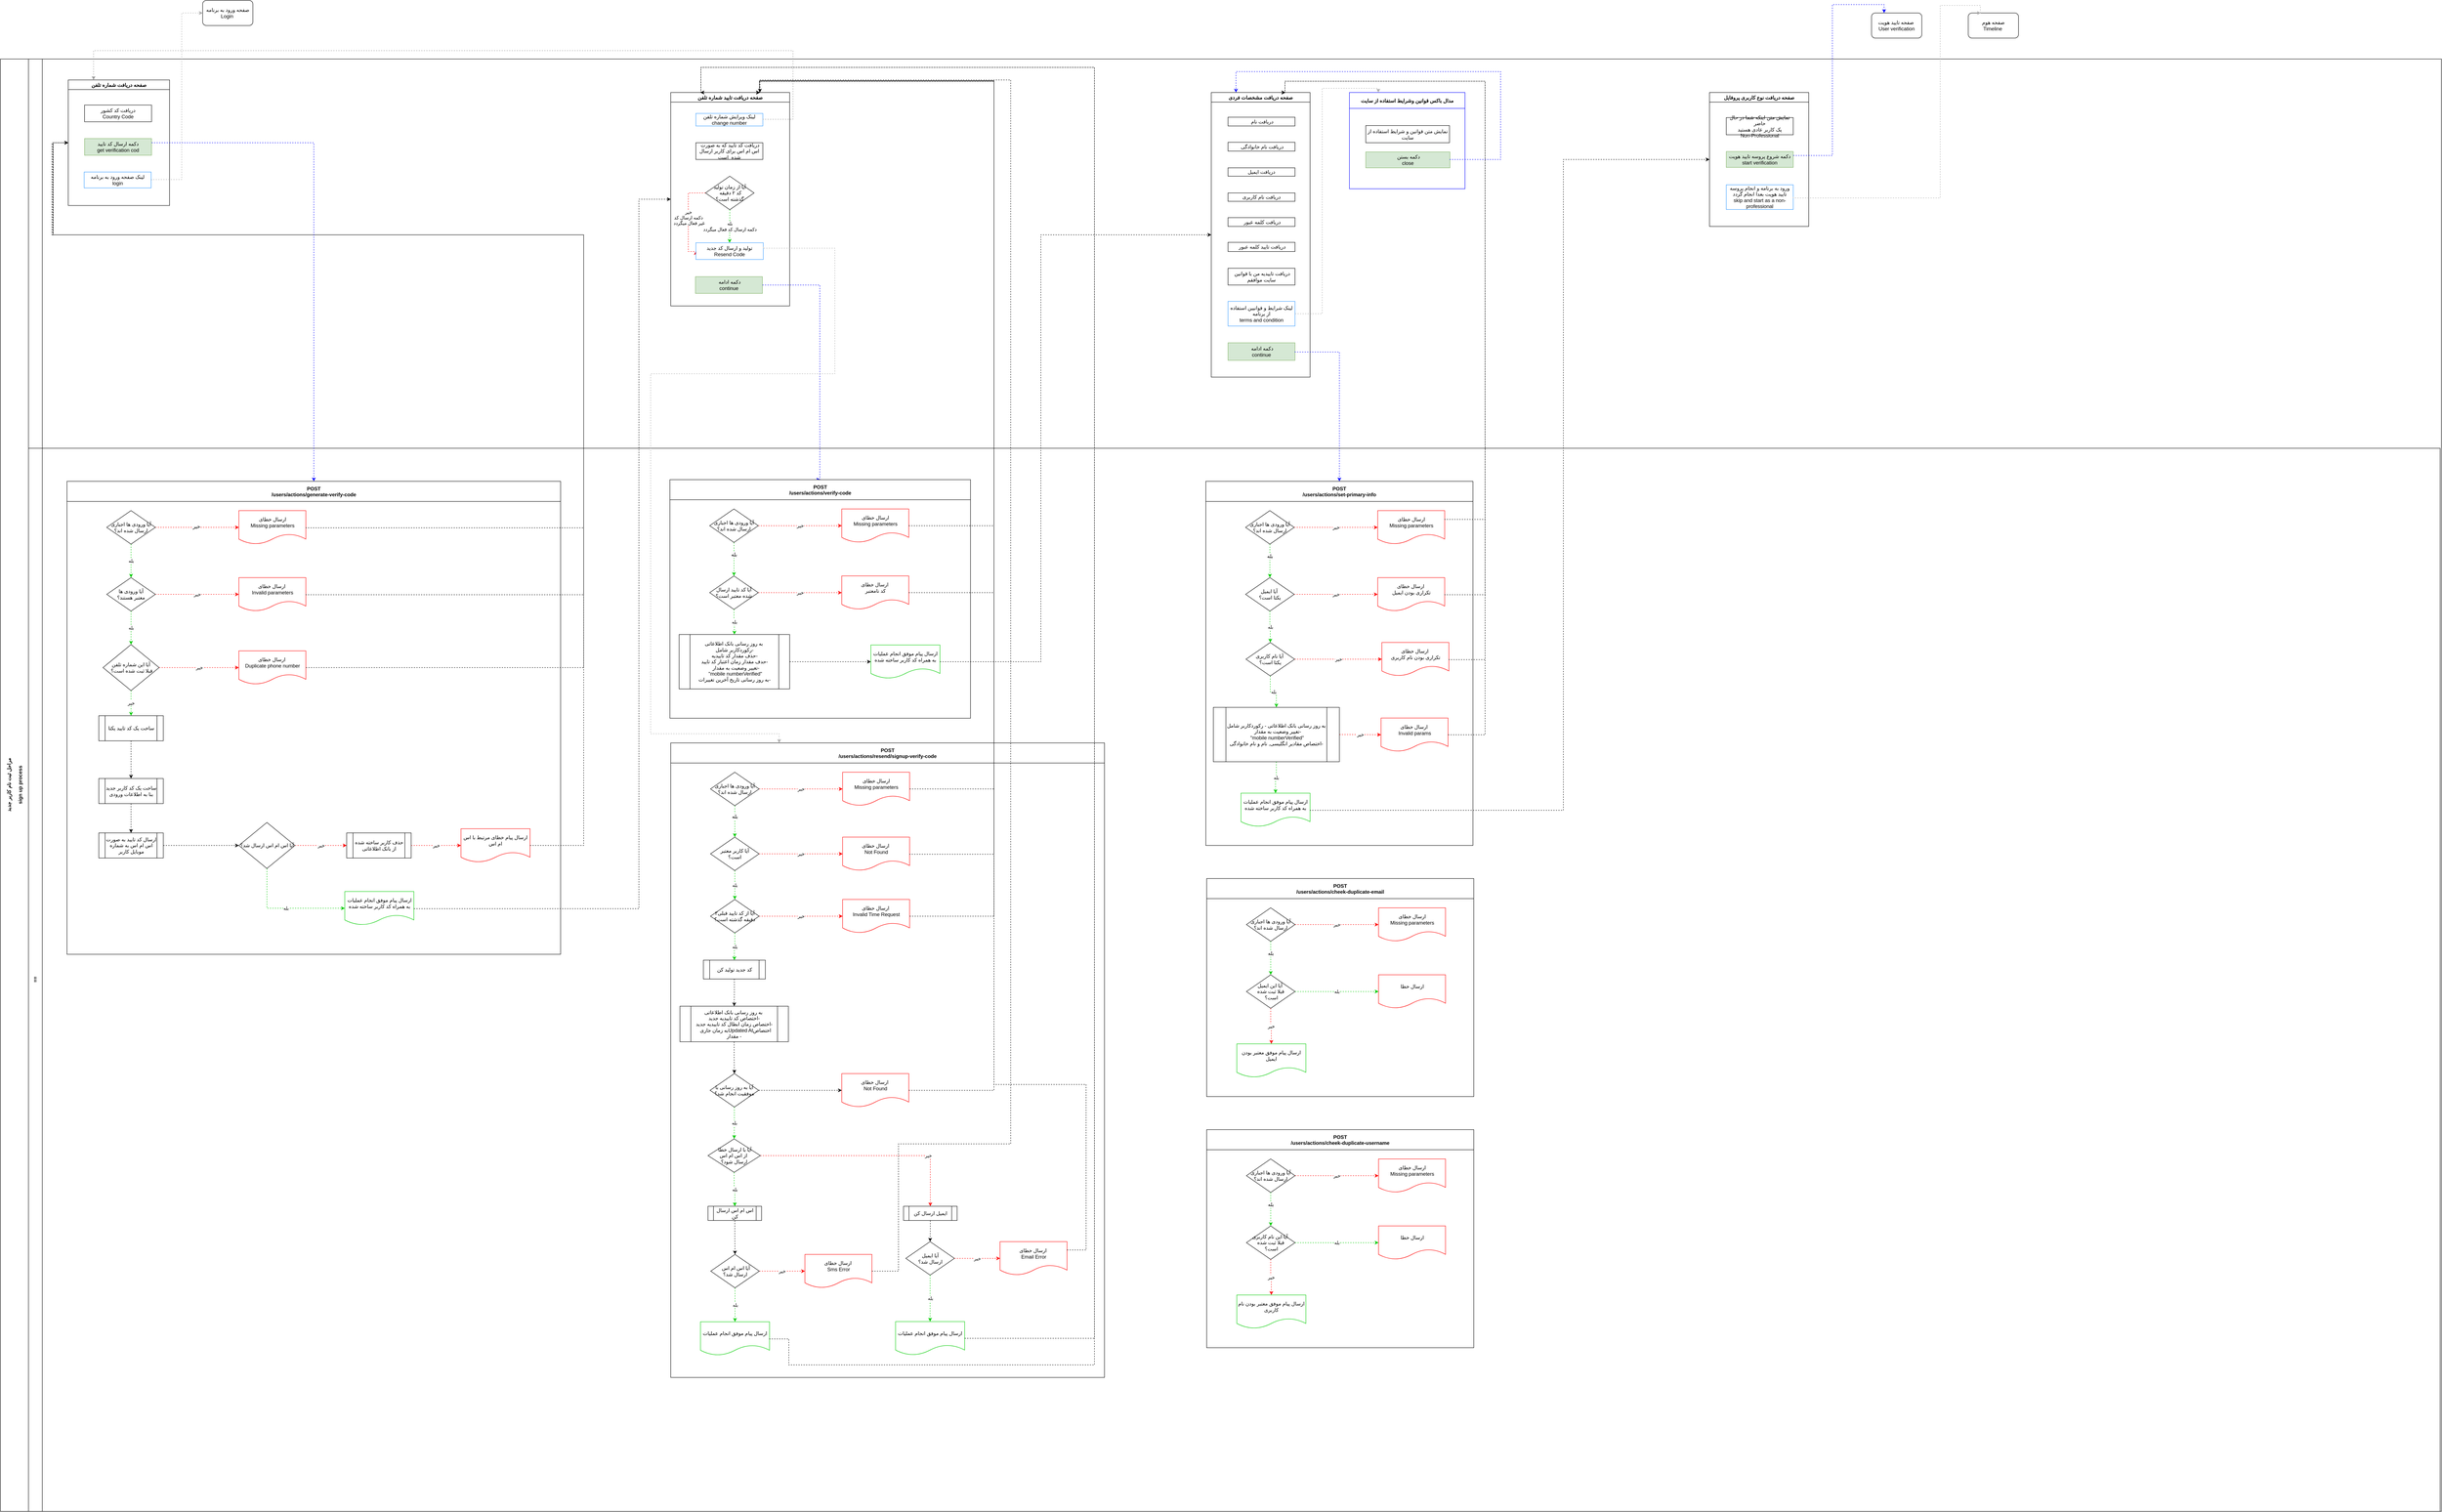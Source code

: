 <mxfile version="10.9.6" type="github"><diagram id="nFZyr5lgO45AVFI8pOyt" name="Page-1"><mxGraphModel dx="2543" dy="927" grid="1" gridSize="10" guides="1" tooltips="1" connect="1" arrows="1" fold="1" page="1" pageScale="1" pageWidth="850" pageHeight="1100" math="0" shadow="0"><root><mxCell id="0"/><mxCell id="1" parent="0"/><mxCell id="tWyBHhLY8joLp8h0VjIt-1" value="&lt;p&gt;مراحل ثبت نام کاربر جدبد&lt;/p&gt;&lt;p&gt;sign up process&lt;/p&gt;" style="swimlane;html=1;childLayout=stackLayout;resizeParent=1;resizeParentMax=0;horizontal=0;startSize=67;horizontalStack=0;" parent="1" vertex="1"><mxGeometry x="-643" y="160" width="5830" height="3470" as="geometry"/></mxCell><mxCell id="tWyBHhLY8joLp8h0VjIt-2" value="بخش کلاینت&lt;br&gt;" style="swimlane;html=1;startSize=33;horizontal=0;" parent="tWyBHhLY8joLp8h0VjIt-1" vertex="1"><mxGeometry x="67" width="5763" height="3470" as="geometry"/></mxCell><mxCell id="tWyBHhLY8joLp8h0VjIt-3" value="صفحه دریافت شماره تلفن" style="swimlane;" parent="tWyBHhLY8joLp8h0VjIt-2" vertex="1"><mxGeometry x="95" y="50" width="242" height="300" as="geometry"/></mxCell><mxCell id="tWyBHhLY8joLp8h0VjIt-4" value="دریافت کد کشور&lt;br&gt;&lt;span&gt;Country Code&lt;/span&gt;&lt;br&gt;" style="rounded=0;whiteSpace=wrap;html=1;" parent="tWyBHhLY8joLp8h0VjIt-3" vertex="1"><mxGeometry x="39" y="60" width="160" height="40" as="geometry"/></mxCell><mxCell id="tWyBHhLY8joLp8h0VjIt-5" value="دکمه ارسال کد تایید&lt;br&gt;get verification cod&lt;br&gt;" style="rounded=0;whiteSpace=wrap;html=1;fillColor=#d5e8d4;strokeColor=#82b366;" parent="tWyBHhLY8joLp8h0VjIt-3" vertex="1"><mxGeometry x="39" y="140" width="160" height="40" as="geometry"/></mxCell><mxCell id="tWyBHhLY8joLp8h0VjIt-6" value="لینک صفحه ورود به برنامه&lt;br&gt;login&lt;br&gt;" style="rounded=0;whiteSpace=wrap;html=1;fillColor=#FFFFFF;strokeColor=#3399FF;" parent="tWyBHhLY8joLp8h0VjIt-3" vertex="1"><mxGeometry x="38" y="220" width="160" height="38" as="geometry"/></mxCell><mxCell id="tWyBHhLY8joLp8h0VjIt-7" value="صفحه دریافت تایید شماره تلفن" style="swimlane;" parent="tWyBHhLY8joLp8h0VjIt-2" vertex="1"><mxGeometry x="1534" y="80" width="284" height="510" as="geometry"/></mxCell><mxCell id="tWyBHhLY8joLp8h0VjIt-8" value="&lt;p&gt;&amp;nbsp;دریافت کد تایید که به صورت اس ام اس برای کاربر ارسال شده&amp;nbsp; است&lt;/p&gt;" style="rounded=0;whiteSpace=wrap;html=1;" parent="tWyBHhLY8joLp8h0VjIt-7" vertex="1"><mxGeometry x="60" y="120" width="160" height="40" as="geometry"/></mxCell><mxCell id="tWyBHhLY8joLp8h0VjIt-9" value="&amp;nbsp;دکمه ادامه&lt;br&gt;continue&lt;br&gt;" style="rounded=0;whiteSpace=wrap;html=1;fillColor=#d5e8d4;strokeColor=#82b366;" parent="tWyBHhLY8joLp8h0VjIt-7" vertex="1"><mxGeometry x="59" y="440" width="160" height="40" as="geometry"/></mxCell><mxCell id="tWyBHhLY8joLp8h0VjIt-10" value="لینک ویرایش شماره تلفن&lt;br&gt;change number&lt;br&gt;" style="rounded=0;whiteSpace=wrap;html=1;fillColor=#FFFFFF;strokeColor=#3399FF;" parent="tWyBHhLY8joLp8h0VjIt-7" vertex="1"><mxGeometry x="60" y="50" width="160" height="30" as="geometry"/></mxCell><mxCell id="_33Z7ZLYEWZeZsowXTWo-3" value="بله&lt;br&gt;دکمه ارسال کد فعال میگردد" style="edgeStyle=orthogonalEdgeStyle;rounded=0;orthogonalLoop=1;jettySize=auto;html=1;exitX=0.5;exitY=1;exitDx=0;exitDy=0;entryX=0.5;entryY=0;entryDx=0;entryDy=0;dashed=1;strokeColor=#00CC00;" parent="tWyBHhLY8joLp8h0VjIt-7" source="_33Z7ZLYEWZeZsowXTWo-1" target="_33Z7ZLYEWZeZsowXTWo-2" edge="1"><mxGeometry relative="1" as="geometry"/></mxCell><mxCell id="_33Z7ZLYEWZeZsowXTWo-4" value="خیر&lt;br&gt;دکمه ارسال کد&lt;br&gt;&amp;nbsp;غیر فعال میگردد" style="edgeStyle=orthogonalEdgeStyle;rounded=0;orthogonalLoop=1;jettySize=auto;html=1;exitX=0;exitY=0.5;exitDx=0;exitDy=0;entryX=0;entryY=0.5;entryDx=0;entryDy=0;dashed=1;strokeColor=#FF0000;" parent="tWyBHhLY8joLp8h0VjIt-7" source="_33Z7ZLYEWZeZsowXTWo-1" target="_33Z7ZLYEWZeZsowXTWo-2" edge="1"><mxGeometry relative="1" as="geometry"><mxPoint x="22" y="400" as="targetPoint"/><Array as="points"><mxPoint x="42" y="240"/><mxPoint x="42" y="380"/></Array></mxGeometry></mxCell><mxCell id="_33Z7ZLYEWZeZsowXTWo-1" value="آیا از زمان تولید&lt;br&gt;&amp;nbsp;کد ۲ دقیقه &lt;br&gt;گذشته است؟" style="rhombus;whiteSpace=wrap;html=1;" parent="tWyBHhLY8joLp8h0VjIt-7" vertex="1"><mxGeometry x="83" y="200" width="116" height="80" as="geometry"/></mxCell><mxCell id="_33Z7ZLYEWZeZsowXTWo-2" value="تولید و ارسال کد جدید&lt;br&gt;Resend Code" style="rounded=0;whiteSpace=wrap;html=1;fillColor=#FFFFFF;strokeColor=#3399FF;" parent="tWyBHhLY8joLp8h0VjIt-7" vertex="1"><mxGeometry x="60" y="359" width="161" height="40" as="geometry"/></mxCell><mxCell id="tWyBHhLY8joLp8h0VjIt-11" value="صفحه دریافت مشخصات فردی" style="swimlane;" parent="tWyBHhLY8joLp8h0VjIt-2" vertex="1"><mxGeometry x="2825" y="80" width="236" height="680" as="geometry"/></mxCell><mxCell id="tWyBHhLY8joLp8h0VjIt-12" value="&lt;p&gt;&amp;nbsp;دریافت نام&lt;/p&gt;" style="rounded=0;whiteSpace=wrap;html=1;" parent="tWyBHhLY8joLp8h0VjIt-11" vertex="1"><mxGeometry x="40" y="59" width="160" height="21" as="geometry"/></mxCell><mxCell id="tWyBHhLY8joLp8h0VjIt-13" value="&amp;nbsp;دریافت&amp;nbsp;&lt;span&gt;نام خانوادگی&lt;/span&gt;&lt;br&gt;" style="rounded=0;whiteSpace=wrap;html=1;" parent="tWyBHhLY8joLp8h0VjIt-11" vertex="1"><mxGeometry x="40" y="119" width="160" height="21" as="geometry"/></mxCell><mxCell id="tWyBHhLY8joLp8h0VjIt-14" value="&lt;span&gt;دریافت&amp;nbsp;&lt;/span&gt;&lt;span&gt;ایمیل&lt;/span&gt;" style="rounded=0;whiteSpace=wrap;html=1;" parent="tWyBHhLY8joLp8h0VjIt-11" vertex="1"><mxGeometry x="40" y="180" width="160" height="20" as="geometry"/></mxCell><mxCell id="tWyBHhLY8joLp8h0VjIt-15" value="&lt;span&gt;دریافت&lt;/span&gt;&lt;span&gt;&amp;nbsp;&lt;/span&gt;&lt;span&gt;نام کاربری&lt;/span&gt;" style="rounded=0;whiteSpace=wrap;html=1;" parent="tWyBHhLY8joLp8h0VjIt-11" vertex="1"><mxGeometry x="40" y="240" width="160" height="20" as="geometry"/></mxCell><mxCell id="tWyBHhLY8joLp8h0VjIt-16" value="&lt;p&gt;&lt;/p&gt;&lt;p&gt;&lt;/p&gt;&lt;p&gt;&lt;/p&gt;&lt;p&gt;&amp;nbsp;دریافت کلمه عبور&lt;/p&gt;" style="rounded=0;whiteSpace=wrap;html=1;" parent="tWyBHhLY8joLp8h0VjIt-11" vertex="1"><mxGeometry x="40" y="299" width="160" height="21" as="geometry"/></mxCell><mxCell id="tWyBHhLY8joLp8h0VjIt-17" value="&lt;p&gt;&lt;/p&gt;&lt;p&gt;&lt;/p&gt;&lt;p&gt;&lt;/p&gt;&lt;p&gt;&lt;/p&gt;&lt;p&gt;&amp;nbsp;دریافت تایید کلمه عبور&lt;/p&gt;" style="rounded=0;whiteSpace=wrap;html=1;" parent="tWyBHhLY8joLp8h0VjIt-11" vertex="1"><mxGeometry x="40" y="358" width="160" height="22" as="geometry"/></mxCell><mxCell id="tWyBHhLY8joLp8h0VjIt-18" value="&amp;nbsp;دکمه ادامه&lt;br&gt;continue&lt;br&gt;" style="rounded=0;whiteSpace=wrap;html=1;fillColor=#d5e8d4;strokeColor=#82b366;" parent="tWyBHhLY8joLp8h0VjIt-11" vertex="1"><mxGeometry x="40" y="598" width="160" height="42" as="geometry"/></mxCell><mxCell id="_33Z7ZLYEWZeZsowXTWo-5" value="&lt;p&gt;&lt;/p&gt;&lt;p&gt;&lt;/p&gt;&lt;p&gt;&lt;/p&gt;&lt;p&gt;&lt;/p&gt;&lt;p&gt;&amp;nbsp;دریافت تاییدیه من با قوانین سایت موافقم&lt;/p&gt;" style="rounded=0;whiteSpace=wrap;html=1;" parent="tWyBHhLY8joLp8h0VjIt-11" vertex="1"><mxGeometry x="40" y="420" width="160" height="40" as="geometry"/></mxCell><mxCell id="_33Z7ZLYEWZeZsowXTWo-135" value="لینک شرایط و قوانیین استفاده از برنامه&lt;br&gt;terms and condition" style="rounded=0;whiteSpace=wrap;html=1;fillColor=#FFFFFF;strokeColor=#3399FF;" parent="tWyBHhLY8joLp8h0VjIt-11" vertex="1"><mxGeometry x="40" y="499" width="160" height="59" as="geometry"/></mxCell><mxCell id="tWyBHhLY8joLp8h0VjIt-19" value="صفحه دریافت نوع کاربری پروفایل" style="swimlane;" parent="tWyBHhLY8joLp8h0VjIt-2" vertex="1"><mxGeometry x="4015" y="80" width="237" height="320" as="geometry"/></mxCell><mxCell id="tWyBHhLY8joLp8h0VjIt-20" value="&lt;p&gt;&lt;/p&gt;&lt;p&gt;نمایش متن اینکه شما در حال حاضر &lt;br&gt;&lt;span&gt;یک کاربر عادی هستید&lt;br&gt;&lt;/span&gt;Non-Professional&lt;/p&gt;" style="rounded=0;whiteSpace=wrap;html=1;" parent="tWyBHhLY8joLp8h0VjIt-19" vertex="1"><mxGeometry x="40" y="60" width="160" height="41" as="geometry"/></mxCell><mxCell id="tWyBHhLY8joLp8h0VjIt-23" value="&amp;nbsp;دکمه شروع پروسه تایید هویت&amp;nbsp;&lt;br&gt;start verification" style="rounded=0;whiteSpace=wrap;html=1;fillColor=#d5e8d4;strokeColor=#82b366;" parent="tWyBHhLY8joLp8h0VjIt-19" vertex="1"><mxGeometry x="40" y="141" width="160" height="38" as="geometry"/></mxCell><mxCell id="_33Z7ZLYEWZeZsowXTWo-150" value="ورود به برنامه و انجام پروسه تایید هویت بعدا انجام گردد&lt;br&gt;skip and start as a non-professional" style="rounded=0;whiteSpace=wrap;html=1;fillColor=#FFFFFF;strokeColor=#3399FF;" parent="tWyBHhLY8joLp8h0VjIt-19" vertex="1"><mxGeometry x="40" y="220.5" width="160" height="59" as="geometry"/></mxCell><mxCell id="tWyBHhLY8joLp8h0VjIt-25" style="edgeStyle=orthogonalEdgeStyle;rounded=0;orthogonalLoop=1;jettySize=auto;html=1;exitX=1;exitY=0.5;exitDx=0;exitDy=0;entryX=0.5;entryY=0;entryDx=0;entryDy=0;dashed=1;fillColor=#dae8fc;strokeColor=#0000FF;" parent="tWyBHhLY8joLp8h0VjIt-2" source="tWyBHhLY8joLp8h0VjIt-9" target="tWyBHhLY8joLp8h0VjIt-71" edge="1"><mxGeometry relative="1" as="geometry"><Array as="points"><mxPoint x="1890" y="540"/></Array></mxGeometry></mxCell><mxCell id="tWyBHhLY8joLp8h0VjIt-26" style="edgeStyle=orthogonalEdgeStyle;rounded=0;orthogonalLoop=1;jettySize=auto;html=1;dashed=1;fillColor=#dae8fc;strokeColor=#0000FF;exitX=1;exitY=0.5;exitDx=0;exitDy=0;entryX=0.5;entryY=0;entryDx=0;entryDy=0;" parent="tWyBHhLY8joLp8h0VjIt-2" source="tWyBHhLY8joLp8h0VjIt-18" target="tWyBHhLY8joLp8h0VjIt-128" edge="1"><mxGeometry relative="1" as="geometry"><Array as="points"><mxPoint x="3131" y="700"/></Array><mxPoint x="3956" y="490" as="sourcePoint"/><mxPoint x="4286" y="532" as="targetPoint"/></mxGeometry></mxCell><mxCell id="tWyBHhLY8joLp8h0VjIt-27" style="edgeStyle=orthogonalEdgeStyle;rounded=0;orthogonalLoop=1;jettySize=auto;html=1;exitX=1;exitY=0.5;exitDx=0;exitDy=0;entryX=0.25;entryY=0;entryDx=0;entryDy=0;dashed=1;strokeColor=#999999;" parent="tWyBHhLY8joLp8h0VjIt-2" source="tWyBHhLY8joLp8h0VjIt-10" target="tWyBHhLY8joLp8h0VjIt-3" edge="1"><mxGeometry relative="1" as="geometry"><Array as="points"><mxPoint x="1754" y="144"/><mxPoint x="1826" y="144"/><mxPoint x="1826" y="-20"/><mxPoint x="156" y="-20"/></Array></mxGeometry></mxCell><mxCell id="tWyBHhLY8joLp8h0VjIt-28" value="==" style="swimlane;html=1;startSize=33;horizontal=0;" parent="tWyBHhLY8joLp8h0VjIt-2" vertex="1"><mxGeometry y="930" width="5760" height="2540" as="geometry"/></mxCell><mxCell id="tWyBHhLY8joLp8h0VjIt-62" value="POST&#10;/users/actions/generate-verify-code" style="swimlane;startSize=48;" parent="tWyBHhLY8joLp8h0VjIt-28" vertex="1"><mxGeometry x="92" y="79" width="1179" height="1130" as="geometry"/></mxCell><mxCell id="tWyBHhLY8joLp8h0VjIt-97" style="edgeStyle=orthogonalEdgeStyle;rounded=0;orthogonalLoop=1;jettySize=auto;html=1;exitX=1;exitY=0.5;exitDx=0;exitDy=0;entryX=0;entryY=0.5;entryDx=0;entryDy=0;dashed=1;strokeColor=#FF0000;" parent="tWyBHhLY8joLp8h0VjIt-62" source="tWyBHhLY8joLp8h0VjIt-36" target="tWyBHhLY8joLp8h0VjIt-40" edge="1"><mxGeometry relative="1" as="geometry"/></mxCell><mxCell id="tWyBHhLY8joLp8h0VjIt-100" value="خیر" style="text;html=1;resizable=0;points=[];align=center;verticalAlign=middle;labelBackgroundColor=#ffffff;" parent="tWyBHhLY8joLp8h0VjIt-97" vertex="1" connectable="0"><mxGeometry x="-0.025" y="3" relative="1" as="geometry"><mxPoint y="1" as="offset"/></mxGeometry></mxCell><mxCell id="tWyBHhLY8joLp8h0VjIt-98" value="بله" style="edgeStyle=orthogonalEdgeStyle;rounded=0;orthogonalLoop=1;jettySize=auto;html=1;exitX=0.5;exitY=1;exitDx=0;exitDy=0;entryX=0.5;entryY=0;entryDx=0;entryDy=0;dashed=1;strokeColor=#00CC00;" parent="tWyBHhLY8joLp8h0VjIt-62" source="tWyBHhLY8joLp8h0VjIt-36" target="tWyBHhLY8joLp8h0VjIt-37" edge="1"><mxGeometry relative="1" as="geometry"/></mxCell><mxCell id="tWyBHhLY8joLp8h0VjIt-36" value="آیا ورودی ها اجباری ارسال شده اند؟" style="rhombus;whiteSpace=wrap;html=1;" parent="tWyBHhLY8joLp8h0VjIt-62" vertex="1"><mxGeometry x="95" y="70" width="116" height="80" as="geometry"/></mxCell><mxCell id="tWyBHhLY8joLp8h0VjIt-99" value="خیر" style="edgeStyle=orthogonalEdgeStyle;rounded=0;orthogonalLoop=1;jettySize=auto;html=1;exitX=1;exitY=0.5;exitDx=0;exitDy=0;entryX=0;entryY=0.5;entryDx=0;entryDy=0;dashed=1;strokeColor=#FF0000;" parent="tWyBHhLY8joLp8h0VjIt-62" source="tWyBHhLY8joLp8h0VjIt-37" target="tWyBHhLY8joLp8h0VjIt-45" edge="1"><mxGeometry relative="1" as="geometry"/></mxCell><mxCell id="tWyBHhLY8joLp8h0VjIt-101" value="بله" style="edgeStyle=orthogonalEdgeStyle;rounded=0;orthogonalLoop=1;jettySize=auto;html=1;exitX=0.5;exitY=1;exitDx=0;exitDy=0;dashed=1;strokeColor=#00CC00;" parent="tWyBHhLY8joLp8h0VjIt-62" source="tWyBHhLY8joLp8h0VjIt-37" target="tWyBHhLY8joLp8h0VjIt-43" edge="1"><mxGeometry relative="1" as="geometry"/></mxCell><mxCell id="tWyBHhLY8joLp8h0VjIt-37" value="آیا ورودی ها &lt;br&gt;معتبر هستند؟" style="rhombus;whiteSpace=wrap;html=1;" parent="tWyBHhLY8joLp8h0VjIt-62" vertex="1"><mxGeometry x="95" y="230" width="116" height="80" as="geometry"/></mxCell><mxCell id="tWyBHhLY8joLp8h0VjIt-38" value="بله" style="edgeStyle=orthogonalEdgeStyle;rounded=0;orthogonalLoop=1;jettySize=auto;html=1;exitX=0.5;exitY=1;exitDx=0;exitDy=0;entryX=0.5;entryY=0;entryDx=0;entryDy=0;dashed=1;strokeColor=#00CC00;" parent="tWyBHhLY8joLp8h0VjIt-62" edge="1"><mxGeometry relative="1" as="geometry"/></mxCell><mxCell id="tWyBHhLY8joLp8h0VjIt-104" style="edgeStyle=orthogonalEdgeStyle;rounded=0;orthogonalLoop=1;jettySize=auto;html=1;exitX=0.5;exitY=1;exitDx=0;exitDy=0;entryX=0.5;entryY=0;entryDx=0;entryDy=0;dashed=1;strokeColor=#000000;" parent="tWyBHhLY8joLp8h0VjIt-62" source="tWyBHhLY8joLp8h0VjIt-39" target="tWyBHhLY8joLp8h0VjIt-50" edge="1"><mxGeometry relative="1" as="geometry"/></mxCell><mxCell id="tWyBHhLY8joLp8h0VjIt-39" value="ساخت یک کد تایید یکتا" style="shape=process;whiteSpace=wrap;html=1;backgroundOutline=1;" parent="tWyBHhLY8joLp8h0VjIt-62" vertex="1"><mxGeometry x="76" y="560" width="154" height="60" as="geometry"/></mxCell><mxCell id="tWyBHhLY8joLp8h0VjIt-40" value="ارسال خطای&lt;br&gt;Missing parameters" style="shape=document;whiteSpace=wrap;html=1;boundedLbl=1;strokeColor=#FF0000;" parent="tWyBHhLY8joLp8h0VjIt-62" vertex="1"><mxGeometry x="410.5" y="70" width="160" height="80" as="geometry"/></mxCell><mxCell id="tWyBHhLY8joLp8h0VjIt-41" value="خیر" style="edgeStyle=orthogonalEdgeStyle;rounded=0;orthogonalLoop=1;jettySize=auto;html=1;exitX=1;exitY=0.5;exitDx=0;exitDy=0;entryX=0;entryY=0.5;entryDx=0;entryDy=0;dashed=1;strokeColor=#FF0000;" parent="tWyBHhLY8joLp8h0VjIt-62" edge="1"><mxGeometry relative="1" as="geometry"/></mxCell><mxCell id="tWyBHhLY8joLp8h0VjIt-48" value="خیر" style="edgeStyle=orthogonalEdgeStyle;rounded=0;orthogonalLoop=1;jettySize=auto;html=1;exitX=0.5;exitY=1;exitDx=0;exitDy=0;entryX=0.5;entryY=0;entryDx=0;entryDy=0;dashed=1;strokeColor=#FF0000;" parent="tWyBHhLY8joLp8h0VjIt-62" edge="1"><mxGeometry relative="1" as="geometry"/></mxCell><mxCell id="tWyBHhLY8joLp8h0VjIt-102" value="خیر" style="edgeStyle=orthogonalEdgeStyle;rounded=0;orthogonalLoop=1;jettySize=auto;html=1;exitX=1;exitY=0.5;exitDx=0;exitDy=0;dashed=1;strokeColor=#FF0000;" parent="tWyBHhLY8joLp8h0VjIt-62" source="tWyBHhLY8joLp8h0VjIt-43" target="tWyBHhLY8joLp8h0VjIt-46" edge="1"><mxGeometry relative="1" as="geometry"/></mxCell><mxCell id="tWyBHhLY8joLp8h0VjIt-103" value="خیر" style="edgeStyle=orthogonalEdgeStyle;rounded=0;orthogonalLoop=1;jettySize=auto;html=1;exitX=0.5;exitY=1;exitDx=0;exitDy=0;entryX=0.5;entryY=0;entryDx=0;entryDy=0;dashed=1;strokeColor=#00CC00;" parent="tWyBHhLY8joLp8h0VjIt-62" source="tWyBHhLY8joLp8h0VjIt-43" target="tWyBHhLY8joLp8h0VjIt-39" edge="1"><mxGeometry relative="1" as="geometry"/></mxCell><mxCell id="tWyBHhLY8joLp8h0VjIt-43" value="آیا این شماره تلفن&lt;br&gt;&amp;nbsp;قبلا ثبت شده است؟" style="rhombus;whiteSpace=wrap;html=1;" parent="tWyBHhLY8joLp8h0VjIt-62" vertex="1"><mxGeometry x="86" y="390" width="134" height="110" as="geometry"/></mxCell><mxCell id="tWyBHhLY8joLp8h0VjIt-44" value="بله" style="edgeStyle=orthogonalEdgeStyle;rounded=0;orthogonalLoop=1;jettySize=auto;html=1;exitX=0.5;exitY=1;exitDx=0;exitDy=0;dashed=1;strokeColor=#00CC00;" parent="tWyBHhLY8joLp8h0VjIt-62" edge="1"><mxGeometry relative="1" as="geometry"/></mxCell><mxCell id="tWyBHhLY8joLp8h0VjIt-45" value="&lt;span style=&quot;white-space: normal&quot;&gt;ارسال خطای&amp;nbsp;&lt;/span&gt;&lt;br style=&quot;white-space: normal&quot;&gt;&lt;span style=&quot;white-space: normal&quot;&gt;Invalid parameters&lt;/span&gt;" style="shape=document;whiteSpace=wrap;html=1;boundedLbl=1;strokeColor=#FF0000;" parent="tWyBHhLY8joLp8h0VjIt-62" vertex="1"><mxGeometry x="410.5" y="230" width="160" height="80" as="geometry"/></mxCell><mxCell id="tWyBHhLY8joLp8h0VjIt-42" value="خیر" style="edgeStyle=orthogonalEdgeStyle;rounded=0;orthogonalLoop=1;jettySize=auto;html=1;exitX=1;exitY=0.5;exitDx=0;exitDy=0;entryX=0;entryY=0.5;entryDx=0;entryDy=0;dashed=1;strokeColor=#FF0000;" parent="tWyBHhLY8joLp8h0VjIt-62" edge="1"><mxGeometry relative="1" as="geometry"><Array as="points"><mxPoint x="357" y="270"/><mxPoint x="357" y="270"/></Array></mxGeometry></mxCell><mxCell id="tWyBHhLY8joLp8h0VjIt-46" value="&lt;span style=&quot;white-space: normal&quot;&gt;ارسال خطای&amp;nbsp;&lt;/span&gt;&lt;br style=&quot;white-space: normal&quot;&gt;&lt;span style=&quot;white-space: normal&quot;&gt;Duplicate phone number&lt;/span&gt;" style="shape=document;whiteSpace=wrap;html=1;boundedLbl=1;strokeColor=#FF0000;" parent="tWyBHhLY8joLp8h0VjIt-62" vertex="1"><mxGeometry x="410.5" y="405" width="160" height="80" as="geometry"/></mxCell><mxCell id="tWyBHhLY8joLp8h0VjIt-47" value="خیر" style="edgeStyle=orthogonalEdgeStyle;rounded=0;orthogonalLoop=1;jettySize=auto;html=1;exitX=1;exitY=0.5;exitDx=0;exitDy=0;entryX=0;entryY=0.5;entryDx=0;entryDy=0;dashed=1;strokeColor=#FF0000;" parent="tWyBHhLY8joLp8h0VjIt-62" edge="1"><mxGeometry relative="1" as="geometry"/></mxCell><mxCell id="tWyBHhLY8joLp8h0VjIt-105" style="edgeStyle=orthogonalEdgeStyle;rounded=0;orthogonalLoop=1;jettySize=auto;html=1;exitX=0.5;exitY=1;exitDx=0;exitDy=0;entryX=0.5;entryY=0;entryDx=0;entryDy=0;dashed=1;strokeColor=#000000;" parent="tWyBHhLY8joLp8h0VjIt-62" source="tWyBHhLY8joLp8h0VjIt-50" target="tWyBHhLY8joLp8h0VjIt-52" edge="1"><mxGeometry relative="1" as="geometry"/></mxCell><mxCell id="tWyBHhLY8joLp8h0VjIt-50" value="ساخت یک کد کاربر جدید بنا به اطلاعات ورودی" style="shape=process;whiteSpace=wrap;html=1;backgroundOutline=1;" parent="tWyBHhLY8joLp8h0VjIt-62" vertex="1"><mxGeometry x="76" y="710" width="154" height="60" as="geometry"/></mxCell><mxCell id="tWyBHhLY8joLp8h0VjIt-51" style="edgeStyle=orthogonalEdgeStyle;rounded=0;orthogonalLoop=1;jettySize=auto;html=1;exitX=0.5;exitY=1;exitDx=0;exitDy=0;dashed=1;strokeColor=#000000;" parent="tWyBHhLY8joLp8h0VjIt-62" edge="1"><mxGeometry relative="1" as="geometry"/></mxCell><mxCell id="tWyBHhLY8joLp8h0VjIt-106" style="edgeStyle=orthogonalEdgeStyle;rounded=0;orthogonalLoop=1;jettySize=auto;html=1;exitX=1;exitY=0.5;exitDx=0;exitDy=0;entryX=0;entryY=0.5;entryDx=0;entryDy=0;dashed=1;strokeColor=#000000;" parent="tWyBHhLY8joLp8h0VjIt-62" source="tWyBHhLY8joLp8h0VjIt-52" target="tWyBHhLY8joLp8h0VjIt-54" edge="1"><mxGeometry relative="1" as="geometry"/></mxCell><mxCell id="tWyBHhLY8joLp8h0VjIt-52" value="ارسال کد تایید به صورت اس ام اس به شماره موبایل کاربر" style="shape=process;whiteSpace=wrap;html=1;backgroundOutline=1;" parent="tWyBHhLY8joLp8h0VjIt-62" vertex="1"><mxGeometry x="76" y="840" width="154" height="60" as="geometry"/></mxCell><mxCell id="tWyBHhLY8joLp8h0VjIt-53" style="edgeStyle=orthogonalEdgeStyle;rounded=0;orthogonalLoop=1;jettySize=auto;html=1;exitX=0.5;exitY=1;exitDx=0;exitDy=0;entryX=0.5;entryY=0;entryDx=0;entryDy=0;dashed=1;strokeColor=#000000;" parent="tWyBHhLY8joLp8h0VjIt-62" edge="1"><mxGeometry relative="1" as="geometry"/></mxCell><mxCell id="tWyBHhLY8joLp8h0VjIt-107" value="بله" style="edgeStyle=orthogonalEdgeStyle;rounded=0;orthogonalLoop=1;jettySize=auto;html=1;exitX=0.5;exitY=1;exitDx=0;exitDy=0;entryX=0;entryY=0.5;entryDx=0;entryDy=0;dashed=1;strokeColor=#00CC00;" parent="tWyBHhLY8joLp8h0VjIt-62" source="tWyBHhLY8joLp8h0VjIt-54" target="tWyBHhLY8joLp8h0VjIt-60" edge="1"><mxGeometry relative="1" as="geometry"/></mxCell><mxCell id="tWyBHhLY8joLp8h0VjIt-109" value="خیر" style="edgeStyle=orthogonalEdgeStyle;rounded=0;orthogonalLoop=1;jettySize=auto;html=1;exitX=1;exitY=0.5;exitDx=0;exitDy=0;entryX=0;entryY=0.5;entryDx=0;entryDy=0;dashed=1;strokeColor=#FF0000;" parent="tWyBHhLY8joLp8h0VjIt-62" source="tWyBHhLY8joLp8h0VjIt-54" target="tWyBHhLY8joLp8h0VjIt-56" edge="1"><mxGeometry relative="1" as="geometry"/></mxCell><mxCell id="tWyBHhLY8joLp8h0VjIt-54" value="آیا اس ام اس ارسال شد؟" style="rhombus;whiteSpace=wrap;html=1;" parent="tWyBHhLY8joLp8h0VjIt-62" vertex="1"><mxGeometry x="410.5" y="815" width="134" height="110" as="geometry"/></mxCell><mxCell id="tWyBHhLY8joLp8h0VjIt-55" style="edgeStyle=orthogonalEdgeStyle;rounded=0;orthogonalLoop=1;jettySize=auto;html=1;exitX=1;exitY=0.5;exitDx=0;exitDy=0;entryX=0;entryY=0.5;entryDx=0;entryDy=0;dashed=1;strokeColor=#000000;" parent="tWyBHhLY8joLp8h0VjIt-62" edge="1"><mxGeometry relative="1" as="geometry"/></mxCell><mxCell id="tWyBHhLY8joLp8h0VjIt-110" value="خیر" style="edgeStyle=orthogonalEdgeStyle;rounded=0;orthogonalLoop=1;jettySize=auto;html=1;exitX=1;exitY=0.5;exitDx=0;exitDy=0;entryX=0;entryY=0.5;entryDx=0;entryDy=0;dashed=1;strokeColor=#FF0000;" parent="tWyBHhLY8joLp8h0VjIt-62" source="tWyBHhLY8joLp8h0VjIt-56" target="tWyBHhLY8joLp8h0VjIt-58" edge="1"><mxGeometry relative="1" as="geometry"/></mxCell><mxCell id="tWyBHhLY8joLp8h0VjIt-56" value="حذف کاربر ساخته شده از بانک اطلاعاتی" style="shape=process;whiteSpace=wrap;html=1;backgroundOutline=1;" parent="tWyBHhLY8joLp8h0VjIt-62" vertex="1"><mxGeometry x="668" y="840" width="154" height="60" as="geometry"/></mxCell><mxCell id="tWyBHhLY8joLp8h0VjIt-57" value="خیر" style="edgeStyle=orthogonalEdgeStyle;rounded=0;orthogonalLoop=1;jettySize=auto;html=1;exitX=1;exitY=0.5;exitDx=0;exitDy=0;entryX=0;entryY=0.5;entryDx=0;entryDy=0;dashed=1;strokeColor=#FF0000;" parent="tWyBHhLY8joLp8h0VjIt-62" edge="1"><mxGeometry relative="1" as="geometry"/></mxCell><mxCell id="tWyBHhLY8joLp8h0VjIt-58" value="ارسال پیام خطای مرتبط با اس ام اس" style="shape=document;whiteSpace=wrap;html=1;boundedLbl=1;strokeColor=#FF0000;" parent="tWyBHhLY8joLp8h0VjIt-62" vertex="1"><mxGeometry x="941" y="830" width="165" height="80" as="geometry"/></mxCell><mxCell id="tWyBHhLY8joLp8h0VjIt-59" style="edgeStyle=orthogonalEdgeStyle;rounded=0;orthogonalLoop=1;jettySize=auto;html=1;exitX=1;exitY=0.5;exitDx=0;exitDy=0;entryX=0;entryY=0.5;entryDx=0;entryDy=0;dashed=1;strokeColor=#000000;" parent="tWyBHhLY8joLp8h0VjIt-62" edge="1"><mxGeometry relative="1" as="geometry"/></mxCell><mxCell id="tWyBHhLY8joLp8h0VjIt-60" value="ارسال پیام موفق انجام عملیات به همراه کد کاربر ساخته شده" style="shape=document;whiteSpace=wrap;html=1;boundedLbl=1;strokeColor=#00CC00;" parent="tWyBHhLY8joLp8h0VjIt-62" vertex="1"><mxGeometry x="663.5" y="980" width="165" height="80" as="geometry"/></mxCell><mxCell id="tWyBHhLY8joLp8h0VjIt-61" value="بله" style="edgeStyle=orthogonalEdgeStyle;rounded=0;orthogonalLoop=1;jettySize=auto;html=1;exitX=0.5;exitY=1;exitDx=0;exitDy=0;dashed=1;strokeColor=#00CC00;" parent="tWyBHhLY8joLp8h0VjIt-62" edge="1"><mxGeometry relative="1" as="geometry"/></mxCell><mxCell id="tWyBHhLY8joLp8h0VjIt-71" value="POST &#10;/users/actions/verify-code" style="swimlane;startSize=48;" parent="tWyBHhLY8joLp8h0VjIt-28" vertex="1"><mxGeometry x="1532" y="75" width="718" height="570" as="geometry"/></mxCell><mxCell id="tWyBHhLY8joLp8h0VjIt-112" value="خیر" style="edgeStyle=orthogonalEdgeStyle;rounded=0;orthogonalLoop=1;jettySize=auto;html=1;exitX=1;exitY=0.5;exitDx=0;exitDy=0;entryX=0;entryY=0.5;entryDx=0;entryDy=0;dashed=1;strokeColor=#FF0000;" parent="tWyBHhLY8joLp8h0VjIt-71" source="tWyBHhLY8joLp8h0VjIt-72" target="tWyBHhLY8joLp8h0VjIt-76" edge="1"><mxGeometry relative="1" as="geometry"/></mxCell><mxCell id="tWyBHhLY8joLp8h0VjIt-113" style="edgeStyle=orthogonalEdgeStyle;rounded=0;orthogonalLoop=1;jettySize=auto;html=1;exitX=0.5;exitY=1;exitDx=0;exitDy=0;dashed=1;strokeColor=#00CC00;" parent="tWyBHhLY8joLp8h0VjIt-71" source="tWyBHhLY8joLp8h0VjIt-72" target="tWyBHhLY8joLp8h0VjIt-73" edge="1"><mxGeometry relative="1" as="geometry"/></mxCell><mxCell id="tWyBHhLY8joLp8h0VjIt-116" value="بله" style="text;html=1;resizable=0;points=[];align=center;verticalAlign=middle;labelBackgroundColor=#ffffff;" parent="tWyBHhLY8joLp8h0VjIt-113" vertex="1" connectable="0"><mxGeometry x="-0.015" y="-11" relative="1" as="geometry"><mxPoint x="11" y="-11" as="offset"/></mxGeometry></mxCell><mxCell id="tWyBHhLY8joLp8h0VjIt-72" value="آیا ورودی ها اجباری ارسال شده اند؟" style="rhombus;whiteSpace=wrap;html=1;" parent="tWyBHhLY8joLp8h0VjIt-71" vertex="1"><mxGeometry x="95" y="70" width="116" height="80" as="geometry"/></mxCell><mxCell id="tWyBHhLY8joLp8h0VjIt-117" value="خیر" style="edgeStyle=orthogonalEdgeStyle;rounded=0;orthogonalLoop=1;jettySize=auto;html=1;exitX=1;exitY=0.5;exitDx=0;exitDy=0;entryX=0;entryY=0.5;entryDx=0;entryDy=0;dashed=1;strokeColor=#FF0000;" parent="tWyBHhLY8joLp8h0VjIt-71" source="tWyBHhLY8joLp8h0VjIt-73" target="tWyBHhLY8joLp8h0VjIt-81" edge="1"><mxGeometry relative="1" as="geometry"/></mxCell><mxCell id="tWyBHhLY8joLp8h0VjIt-73" value="آیا کد تایید ارسال&lt;br&gt;شده معتبر است؟" style="rhombus;whiteSpace=wrap;html=1;" parent="tWyBHhLY8joLp8h0VjIt-71" vertex="1"><mxGeometry x="95" y="230" width="116" height="80" as="geometry"/></mxCell><mxCell id="tWyBHhLY8joLp8h0VjIt-74" value="بله" style="edgeStyle=orthogonalEdgeStyle;rounded=0;orthogonalLoop=1;jettySize=auto;html=1;exitX=0.5;exitY=1;exitDx=0;exitDy=0;entryX=0.5;entryY=0;entryDx=0;entryDy=0;dashed=1;strokeColor=#00CC00;" parent="tWyBHhLY8joLp8h0VjIt-71" edge="1"><mxGeometry relative="1" as="geometry"/></mxCell><mxCell id="tWyBHhLY8joLp8h0VjIt-119" style="edgeStyle=orthogonalEdgeStyle;rounded=0;orthogonalLoop=1;jettySize=auto;html=1;exitX=1;exitY=0.5;exitDx=0;exitDy=0;entryX=0;entryY=0.5;entryDx=0;entryDy=0;dashed=1;strokeColor=#000000;" parent="tWyBHhLY8joLp8h0VjIt-71" source="tWyBHhLY8joLp8h0VjIt-75" target="tWyBHhLY8joLp8h0VjIt-95" edge="1"><mxGeometry relative="1" as="geometry"/></mxCell><mxCell id="tWyBHhLY8joLp8h0VjIt-75" value="به روز رسانی بانک اطلاعاتی&amp;nbsp;&lt;br&gt;رکوردکاربر شامل-&lt;br&gt;حذف مقدار کد تاییدیه-&lt;br&gt;حدف مقدار زمان اعتبار کد تایید-&lt;br&gt;&amp;nbsp; تغییر وضعیت به مقدار-&lt;br&gt;&amp;nbsp;&quot;mobile numberVerified&quot;&lt;br&gt;به روز رسانی تاریخ آخرین تغییرات-" style="shape=process;whiteSpace=wrap;html=1;backgroundOutline=1;" parent="tWyBHhLY8joLp8h0VjIt-71" vertex="1"><mxGeometry x="22" y="370" width="264" height="130" as="geometry"/></mxCell><mxCell id="tWyBHhLY8joLp8h0VjIt-76" value="ارسال خطای&lt;br&gt;Missing parameters" style="shape=document;whiteSpace=wrap;html=1;boundedLbl=1;strokeColor=#FF0000;" parent="tWyBHhLY8joLp8h0VjIt-71" vertex="1"><mxGeometry x="410.5" y="70" width="160" height="80" as="geometry"/></mxCell><mxCell id="tWyBHhLY8joLp8h0VjIt-77" value="خیر" style="edgeStyle=orthogonalEdgeStyle;rounded=0;orthogonalLoop=1;jettySize=auto;html=1;exitX=1;exitY=0.5;exitDx=0;exitDy=0;entryX=0;entryY=0.5;entryDx=0;entryDy=0;dashed=1;strokeColor=#FF0000;" parent="tWyBHhLY8joLp8h0VjIt-71" edge="1"><mxGeometry relative="1" as="geometry"/></mxCell><mxCell id="tWyBHhLY8joLp8h0VjIt-78" value="خیر" style="edgeStyle=orthogonalEdgeStyle;rounded=0;orthogonalLoop=1;jettySize=auto;html=1;exitX=0.5;exitY=1;exitDx=0;exitDy=0;entryX=0.5;entryY=0;entryDx=0;entryDy=0;dashed=1;strokeColor=#FF0000;" parent="tWyBHhLY8joLp8h0VjIt-71" edge="1"><mxGeometry relative="1" as="geometry"/></mxCell><mxCell id="tWyBHhLY8joLp8h0VjIt-118" value="بله" style="edgeStyle=orthogonalEdgeStyle;rounded=0;orthogonalLoop=1;jettySize=auto;html=1;exitX=0.5;exitY=1;exitDx=0;exitDy=0;entryX=0.5;entryY=0;entryDx=0;entryDy=0;dashed=1;strokeColor=#00CC00;" parent="tWyBHhLY8joLp8h0VjIt-71" source="tWyBHhLY8joLp8h0VjIt-73" target="tWyBHhLY8joLp8h0VjIt-75" edge="1"><mxGeometry relative="1" as="geometry"><mxPoint x="152.667" y="500" as="sourcePoint"/></mxGeometry></mxCell><mxCell id="tWyBHhLY8joLp8h0VjIt-80" value="بله" style="edgeStyle=orthogonalEdgeStyle;rounded=0;orthogonalLoop=1;jettySize=auto;html=1;exitX=0.5;exitY=1;exitDx=0;exitDy=0;dashed=1;strokeColor=#00CC00;" parent="tWyBHhLY8joLp8h0VjIt-71" edge="1"><mxGeometry relative="1" as="geometry"/></mxCell><mxCell id="tWyBHhLY8joLp8h0VjIt-81" value="&lt;span style=&quot;white-space: normal&quot;&gt;ارسال خطای&amp;nbsp;&lt;/span&gt;&lt;br style=&quot;white-space: normal&quot;&gt;&lt;span style=&quot;white-space: normal&quot;&gt;کد نامعتبر&lt;/span&gt;" style="shape=document;whiteSpace=wrap;html=1;boundedLbl=1;strokeColor=#FF0000;" parent="tWyBHhLY8joLp8h0VjIt-71" vertex="1"><mxGeometry x="410.5" y="230" width="160" height="80" as="geometry"/></mxCell><mxCell id="tWyBHhLY8joLp8h0VjIt-82" value="خیر" style="edgeStyle=orthogonalEdgeStyle;rounded=0;orthogonalLoop=1;jettySize=auto;html=1;exitX=1;exitY=0.5;exitDx=0;exitDy=0;entryX=0;entryY=0.5;entryDx=0;entryDy=0;dashed=1;strokeColor=#FF0000;" parent="tWyBHhLY8joLp8h0VjIt-71" edge="1"><mxGeometry relative="1" as="geometry"><Array as="points"><mxPoint x="357" y="270"/><mxPoint x="357" y="270"/></Array></mxGeometry></mxCell><mxCell id="tWyBHhLY8joLp8h0VjIt-84" value="خیر" style="edgeStyle=orthogonalEdgeStyle;rounded=0;orthogonalLoop=1;jettySize=auto;html=1;exitX=1;exitY=0.5;exitDx=0;exitDy=0;entryX=0;entryY=0.5;entryDx=0;entryDy=0;dashed=1;strokeColor=#FF0000;" parent="tWyBHhLY8joLp8h0VjIt-71" edge="1"><mxGeometry relative="1" as="geometry"/></mxCell><mxCell id="tWyBHhLY8joLp8h0VjIt-86" style="edgeStyle=orthogonalEdgeStyle;rounded=0;orthogonalLoop=1;jettySize=auto;html=1;exitX=0.5;exitY=1;exitDx=0;exitDy=0;dashed=1;strokeColor=#000000;" parent="tWyBHhLY8joLp8h0VjIt-71" edge="1"><mxGeometry relative="1" as="geometry"/></mxCell><mxCell id="tWyBHhLY8joLp8h0VjIt-88" style="edgeStyle=orthogonalEdgeStyle;rounded=0;orthogonalLoop=1;jettySize=auto;html=1;exitX=0.5;exitY=1;exitDx=0;exitDy=0;entryX=0.5;entryY=0;entryDx=0;entryDy=0;dashed=1;strokeColor=#000000;" parent="tWyBHhLY8joLp8h0VjIt-71" edge="1"><mxGeometry relative="1" as="geometry"/></mxCell><mxCell id="tWyBHhLY8joLp8h0VjIt-90" style="edgeStyle=orthogonalEdgeStyle;rounded=0;orthogonalLoop=1;jettySize=auto;html=1;exitX=1;exitY=0.5;exitDx=0;exitDy=0;entryX=0;entryY=0.5;entryDx=0;entryDy=0;dashed=1;strokeColor=#000000;" parent="tWyBHhLY8joLp8h0VjIt-71" edge="1"><mxGeometry relative="1" as="geometry"/></mxCell><mxCell id="tWyBHhLY8joLp8h0VjIt-92" value="خیر" style="edgeStyle=orthogonalEdgeStyle;rounded=0;orthogonalLoop=1;jettySize=auto;html=1;exitX=1;exitY=0.5;exitDx=0;exitDy=0;entryX=0;entryY=0.5;entryDx=0;entryDy=0;dashed=1;strokeColor=#FF0000;" parent="tWyBHhLY8joLp8h0VjIt-71" edge="1"><mxGeometry relative="1" as="geometry"/></mxCell><mxCell id="tWyBHhLY8joLp8h0VjIt-94" style="edgeStyle=orthogonalEdgeStyle;rounded=0;orthogonalLoop=1;jettySize=auto;html=1;exitX=1;exitY=0.5;exitDx=0;exitDy=0;entryX=0;entryY=0.5;entryDx=0;entryDy=0;dashed=1;strokeColor=#000000;" parent="tWyBHhLY8joLp8h0VjIt-71" edge="1"><mxGeometry relative="1" as="geometry"/></mxCell><mxCell id="tWyBHhLY8joLp8h0VjIt-95" value="ارسال پیام موفق انجام عملیات به همراه کد کاربر ساخته شده" style="shape=document;whiteSpace=wrap;html=1;boundedLbl=1;strokeColor=#00CC00;" parent="tWyBHhLY8joLp8h0VjIt-71" vertex="1"><mxGeometry x="480" y="395" width="165" height="80" as="geometry"/></mxCell><mxCell id="tWyBHhLY8joLp8h0VjIt-96" value="بله" style="edgeStyle=orthogonalEdgeStyle;rounded=0;orthogonalLoop=1;jettySize=auto;html=1;exitX=0.5;exitY=1;exitDx=0;exitDy=0;dashed=1;strokeColor=#00CC00;" parent="tWyBHhLY8joLp8h0VjIt-71" edge="1"><mxGeometry relative="1" as="geometry"/></mxCell><mxCell id="tWyBHhLY8joLp8h0VjIt-128" value="POST &#10;/users/actions/set-primary-info" style="swimlane;startSize=48;" parent="tWyBHhLY8joLp8h0VjIt-28" vertex="1"><mxGeometry x="2812" y="79" width="638" height="870" as="geometry"/></mxCell><mxCell id="tWyBHhLY8joLp8h0VjIt-129" value="خیر" style="edgeStyle=orthogonalEdgeStyle;rounded=0;orthogonalLoop=1;jettySize=auto;html=1;exitX=1;exitY=0.5;exitDx=0;exitDy=0;entryX=0;entryY=0.5;entryDx=0;entryDy=0;dashed=1;strokeColor=#FF0000;" parent="tWyBHhLY8joLp8h0VjIt-128" source="tWyBHhLY8joLp8h0VjIt-132" target="tWyBHhLY8joLp8h0VjIt-138" edge="1"><mxGeometry relative="1" as="geometry"/></mxCell><mxCell id="tWyBHhLY8joLp8h0VjIt-130" style="edgeStyle=orthogonalEdgeStyle;rounded=0;orthogonalLoop=1;jettySize=auto;html=1;exitX=0.5;exitY=1;exitDx=0;exitDy=0;dashed=1;strokeColor=#00CC00;" parent="tWyBHhLY8joLp8h0VjIt-128" source="tWyBHhLY8joLp8h0VjIt-132" target="tWyBHhLY8joLp8h0VjIt-134" edge="1"><mxGeometry relative="1" as="geometry"/></mxCell><mxCell id="tWyBHhLY8joLp8h0VjIt-131" value="بله" style="text;html=1;resizable=0;points=[];align=center;verticalAlign=middle;labelBackgroundColor=#ffffff;" parent="tWyBHhLY8joLp8h0VjIt-130" vertex="1" connectable="0"><mxGeometry x="-0.015" y="-11" relative="1" as="geometry"><mxPoint x="11" y="-11" as="offset"/></mxGeometry></mxCell><mxCell id="tWyBHhLY8joLp8h0VjIt-132" value="آیا ورودی ها اجباری ارسال شده اند؟" style="rhombus;whiteSpace=wrap;html=1;" parent="tWyBHhLY8joLp8h0VjIt-128" vertex="1"><mxGeometry x="95" y="70" width="116" height="80" as="geometry"/></mxCell><mxCell id="tWyBHhLY8joLp8h0VjIt-133" value="خیر" style="edgeStyle=orthogonalEdgeStyle;rounded=0;orthogonalLoop=1;jettySize=auto;html=1;exitX=1;exitY=0.5;exitDx=0;exitDy=0;entryX=0;entryY=0.5;entryDx=0;entryDy=0;dashed=1;strokeColor=#FF0000;" parent="tWyBHhLY8joLp8h0VjIt-128" source="tWyBHhLY8joLp8h0VjIt-134" target="tWyBHhLY8joLp8h0VjIt-143" edge="1"><mxGeometry relative="1" as="geometry"/></mxCell><mxCell id="tWyBHhLY8joLp8h0VjIt-134" value="آیا ایمیل&amp;nbsp;&lt;br&gt;یکتا است؟" style="rhombus;whiteSpace=wrap;html=1;" parent="tWyBHhLY8joLp8h0VjIt-128" vertex="1"><mxGeometry x="95" y="230" width="116" height="80" as="geometry"/></mxCell><mxCell id="tWyBHhLY8joLp8h0VjIt-135" value="بله" style="edgeStyle=orthogonalEdgeStyle;rounded=0;orthogonalLoop=1;jettySize=auto;html=1;exitX=0.5;exitY=1;exitDx=0;exitDy=0;entryX=0.5;entryY=0;entryDx=0;entryDy=0;dashed=1;strokeColor=#00CC00;" parent="tWyBHhLY8joLp8h0VjIt-128" edge="1"><mxGeometry relative="1" as="geometry"/></mxCell><mxCell id="tWyBHhLY8joLp8h0VjIt-158" value="خیر" style="edgeStyle=orthogonalEdgeStyle;rounded=0;orthogonalLoop=1;jettySize=auto;html=1;exitX=1;exitY=0.5;exitDx=0;exitDy=0;entryX=0;entryY=0.5;entryDx=0;entryDy=0;dashed=1;strokeColor=#FF0000;" parent="tWyBHhLY8joLp8h0VjIt-128" source="tWyBHhLY8joLp8h0VjIt-137" target="tWyBHhLY8joLp8h0VjIt-157" edge="1"><mxGeometry relative="1" as="geometry"/></mxCell><mxCell id="tWyBHhLY8joLp8h0VjIt-159" value="بله" style="edgeStyle=orthogonalEdgeStyle;rounded=0;orthogonalLoop=1;jettySize=auto;html=1;exitX=0.5;exitY=1;exitDx=0;exitDy=0;entryX=0.5;entryY=0;entryDx=0;entryDy=0;dashed=1;strokeColor=#00CC00;" parent="tWyBHhLY8joLp8h0VjIt-128" source="tWyBHhLY8joLp8h0VjIt-137" target="tWyBHhLY8joLp8h0VjIt-151" edge="1"><mxGeometry relative="1" as="geometry"/></mxCell><mxCell id="tWyBHhLY8joLp8h0VjIt-137" value="به روز رسانی بانک اطلاعاتی - رکوردکاربر شامل&lt;br&gt;&amp;nbsp; تغییر وضعیت به مقدار-&lt;br&gt;&amp;nbsp;&quot;mobile numberVerified&quot;&lt;br&gt;اختصاص مقادیر انگلیسی, نام و نام خانوادگی-&lt;br&gt;" style="shape=process;whiteSpace=wrap;html=1;backgroundOutline=1;" parent="tWyBHhLY8joLp8h0VjIt-128" vertex="1"><mxGeometry x="18" y="540" width="301" height="130" as="geometry"/></mxCell><mxCell id="tWyBHhLY8joLp8h0VjIt-138" value="ارسال خطای&lt;br&gt;Missing parameters" style="shape=document;whiteSpace=wrap;html=1;boundedLbl=1;strokeColor=#FF0000;" parent="tWyBHhLY8joLp8h0VjIt-128" vertex="1"><mxGeometry x="410.5" y="70" width="160" height="80" as="geometry"/></mxCell><mxCell id="tWyBHhLY8joLp8h0VjIt-139" value="خیر" style="edgeStyle=orthogonalEdgeStyle;rounded=0;orthogonalLoop=1;jettySize=auto;html=1;exitX=1;exitY=0.5;exitDx=0;exitDy=0;entryX=0;entryY=0.5;entryDx=0;entryDy=0;dashed=1;strokeColor=#FF0000;" parent="tWyBHhLY8joLp8h0VjIt-128" edge="1"><mxGeometry relative="1" as="geometry"/></mxCell><mxCell id="tWyBHhLY8joLp8h0VjIt-140" value="خیر" style="edgeStyle=orthogonalEdgeStyle;rounded=0;orthogonalLoop=1;jettySize=auto;html=1;exitX=0.5;exitY=1;exitDx=0;exitDy=0;entryX=0.5;entryY=0;entryDx=0;entryDy=0;dashed=1;strokeColor=#FF0000;" parent="tWyBHhLY8joLp8h0VjIt-128" edge="1"><mxGeometry relative="1" as="geometry"/></mxCell><mxCell id="tWyBHhLY8joLp8h0VjIt-141" value="بله" style="edgeStyle=orthogonalEdgeStyle;rounded=0;orthogonalLoop=1;jettySize=auto;html=1;exitX=0.5;exitY=1;exitDx=0;exitDy=0;dashed=1;strokeColor=#00CC00;entryX=0.5;entryY=0;entryDx=0;entryDy=0;" parent="tWyBHhLY8joLp8h0VjIt-128" source="tWyBHhLY8joLp8h0VjIt-134" target="tWyBHhLY8joLp8h0VjIt-153" edge="1"><mxGeometry relative="1" as="geometry"><mxPoint x="152.667" y="500" as="sourcePoint"/><mxPoint x="212" y="330" as="targetPoint"/></mxGeometry></mxCell><mxCell id="tWyBHhLY8joLp8h0VjIt-142" value="بله" style="edgeStyle=orthogonalEdgeStyle;rounded=0;orthogonalLoop=1;jettySize=auto;html=1;exitX=0.5;exitY=1;exitDx=0;exitDy=0;dashed=1;strokeColor=#00CC00;" parent="tWyBHhLY8joLp8h0VjIt-128" edge="1"><mxGeometry relative="1" as="geometry"/></mxCell><mxCell id="tWyBHhLY8joLp8h0VjIt-143" value="&lt;span style=&quot;white-space: normal&quot;&gt;ارسال خطای&amp;nbsp;&lt;/span&gt;&lt;br style=&quot;white-space: normal&quot;&gt;&lt;span style=&quot;white-space: normal&quot;&gt;تکراری بودن ایمیل&lt;/span&gt;" style="shape=document;whiteSpace=wrap;html=1;boundedLbl=1;strokeColor=#FF0000;" parent="tWyBHhLY8joLp8h0VjIt-128" vertex="1"><mxGeometry x="410.5" y="230" width="160" height="80" as="geometry"/></mxCell><mxCell id="tWyBHhLY8joLp8h0VjIt-144" value="خیر" style="edgeStyle=orthogonalEdgeStyle;rounded=0;orthogonalLoop=1;jettySize=auto;html=1;exitX=1;exitY=0.5;exitDx=0;exitDy=0;entryX=0;entryY=0.5;entryDx=0;entryDy=0;dashed=1;strokeColor=#FF0000;" parent="tWyBHhLY8joLp8h0VjIt-128" edge="1"><mxGeometry relative="1" as="geometry"><Array as="points"><mxPoint x="357" y="270"/><mxPoint x="357" y="270"/></Array></mxGeometry></mxCell><mxCell id="tWyBHhLY8joLp8h0VjIt-145" value="خیر" style="edgeStyle=orthogonalEdgeStyle;rounded=0;orthogonalLoop=1;jettySize=auto;html=1;exitX=1;exitY=0.5;exitDx=0;exitDy=0;entryX=0;entryY=0.5;entryDx=0;entryDy=0;dashed=1;strokeColor=#FF0000;" parent="tWyBHhLY8joLp8h0VjIt-128" edge="1"><mxGeometry relative="1" as="geometry"/></mxCell><mxCell id="tWyBHhLY8joLp8h0VjIt-146" style="edgeStyle=orthogonalEdgeStyle;rounded=0;orthogonalLoop=1;jettySize=auto;html=1;exitX=0.5;exitY=1;exitDx=0;exitDy=0;dashed=1;strokeColor=#000000;" parent="tWyBHhLY8joLp8h0VjIt-128" edge="1"><mxGeometry relative="1" as="geometry"/></mxCell><mxCell id="tWyBHhLY8joLp8h0VjIt-147" style="edgeStyle=orthogonalEdgeStyle;rounded=0;orthogonalLoop=1;jettySize=auto;html=1;exitX=0.5;exitY=1;exitDx=0;exitDy=0;entryX=0.5;entryY=0;entryDx=0;entryDy=0;dashed=1;strokeColor=#000000;" parent="tWyBHhLY8joLp8h0VjIt-128" edge="1"><mxGeometry relative="1" as="geometry"/></mxCell><mxCell id="tWyBHhLY8joLp8h0VjIt-148" style="edgeStyle=orthogonalEdgeStyle;rounded=0;orthogonalLoop=1;jettySize=auto;html=1;exitX=1;exitY=0.5;exitDx=0;exitDy=0;entryX=0;entryY=0.5;entryDx=0;entryDy=0;dashed=1;strokeColor=#000000;" parent="tWyBHhLY8joLp8h0VjIt-128" edge="1"><mxGeometry relative="1" as="geometry"/></mxCell><mxCell id="tWyBHhLY8joLp8h0VjIt-149" value="خیر" style="edgeStyle=orthogonalEdgeStyle;rounded=0;orthogonalLoop=1;jettySize=auto;html=1;exitX=1;exitY=0.5;exitDx=0;exitDy=0;entryX=0;entryY=0.5;entryDx=0;entryDy=0;dashed=1;strokeColor=#FF0000;" parent="tWyBHhLY8joLp8h0VjIt-128" edge="1"><mxGeometry relative="1" as="geometry"/></mxCell><mxCell id="tWyBHhLY8joLp8h0VjIt-150" style="edgeStyle=orthogonalEdgeStyle;rounded=0;orthogonalLoop=1;jettySize=auto;html=1;exitX=1;exitY=0.5;exitDx=0;exitDy=0;entryX=0;entryY=0.5;entryDx=0;entryDy=0;dashed=1;strokeColor=#000000;" parent="tWyBHhLY8joLp8h0VjIt-128" edge="1"><mxGeometry relative="1" as="geometry"/></mxCell><mxCell id="tWyBHhLY8joLp8h0VjIt-151" value="ارسال پیام موفق انجام عملیات به همراه کد کاربر ساخته شده" style="shape=document;whiteSpace=wrap;html=1;boundedLbl=1;strokeColor=#00CC00;" parent="tWyBHhLY8joLp8h0VjIt-128" vertex="1"><mxGeometry x="84" y="745" width="165" height="80" as="geometry"/></mxCell><mxCell id="tWyBHhLY8joLp8h0VjIt-152" value="بله" style="edgeStyle=orthogonalEdgeStyle;rounded=0;orthogonalLoop=1;jettySize=auto;html=1;exitX=0.5;exitY=1;exitDx=0;exitDy=0;dashed=1;strokeColor=#00CC00;" parent="tWyBHhLY8joLp8h0VjIt-128" edge="1"><mxGeometry relative="1" as="geometry"/></mxCell><mxCell id="tWyBHhLY8joLp8h0VjIt-155" value="خیر" style="edgeStyle=orthogonalEdgeStyle;rounded=0;orthogonalLoop=1;jettySize=auto;html=1;exitX=1;exitY=0.5;exitDx=0;exitDy=0;entryX=0;entryY=0.5;entryDx=0;entryDy=0;dashed=1;strokeColor=#FF0000;" parent="tWyBHhLY8joLp8h0VjIt-128" source="tWyBHhLY8joLp8h0VjIt-153" target="tWyBHhLY8joLp8h0VjIt-154" edge="1"><mxGeometry relative="1" as="geometry"/></mxCell><mxCell id="tWyBHhLY8joLp8h0VjIt-156" value="بله" style="edgeStyle=orthogonalEdgeStyle;rounded=0;orthogonalLoop=1;jettySize=auto;html=1;exitX=0.5;exitY=1;exitDx=0;exitDy=0;dashed=1;strokeColor=#00CC00;" parent="tWyBHhLY8joLp8h0VjIt-128" source="tWyBHhLY8joLp8h0VjIt-153" target="tWyBHhLY8joLp8h0VjIt-137" edge="1"><mxGeometry relative="1" as="geometry"/></mxCell><mxCell id="tWyBHhLY8joLp8h0VjIt-153" value="آیا نام کاربری&amp;nbsp;&lt;br&gt;یکتا است؟" style="rhombus;whiteSpace=wrap;html=1;" parent="tWyBHhLY8joLp8h0VjIt-128" vertex="1"><mxGeometry x="96" y="385" width="116" height="80" as="geometry"/></mxCell><mxCell id="tWyBHhLY8joLp8h0VjIt-154" value="&lt;span style=&quot;white-space: normal&quot;&gt;ارسال خطای&amp;nbsp;&lt;/span&gt;&lt;br style=&quot;white-space: normal&quot;&gt;&lt;span style=&quot;white-space: normal&quot;&gt;تکراری بودن نام کاربری&lt;/span&gt;" style="shape=document;whiteSpace=wrap;html=1;boundedLbl=1;strokeColor=#FF0000;" parent="tWyBHhLY8joLp8h0VjIt-128" vertex="1"><mxGeometry x="420.5" y="385" width="160" height="80" as="geometry"/></mxCell><mxCell id="tWyBHhLY8joLp8h0VjIt-157" value="&lt;span style=&quot;white-space: normal&quot;&gt;ارسال خطای&amp;nbsp;&lt;/span&gt;&lt;br style=&quot;white-space: normal&quot;&gt;Invalid params" style="shape=document;whiteSpace=wrap;html=1;boundedLbl=1;strokeColor=#FF0000;" parent="tWyBHhLY8joLp8h0VjIt-128" vertex="1"><mxGeometry x="418.5" y="565.5" width="160" height="80" as="geometry"/></mxCell><mxCell id="_33Z7ZLYEWZeZsowXTWo-155" value="POST &#10;/users/actions/resend/signup-verify-code" style="swimlane;startSize=48;" parent="tWyBHhLY8joLp8h0VjIt-28" vertex="1"><mxGeometry x="1534" y="704" width="1036" height="1516" as="geometry"/></mxCell><mxCell id="_33Z7ZLYEWZeZsowXTWo-156" value="خیر" style="edgeStyle=orthogonalEdgeStyle;rounded=0;orthogonalLoop=1;jettySize=auto;html=1;exitX=1;exitY=0.5;exitDx=0;exitDy=0;entryX=0;entryY=0.5;entryDx=0;entryDy=0;dashed=1;strokeColor=#FF0000;" parent="_33Z7ZLYEWZeZsowXTWo-155" source="_33Z7ZLYEWZeZsowXTWo-159" target="_33Z7ZLYEWZeZsowXTWo-165" edge="1"><mxGeometry relative="1" as="geometry"/></mxCell><mxCell id="_33Z7ZLYEWZeZsowXTWo-157" style="edgeStyle=orthogonalEdgeStyle;rounded=0;orthogonalLoop=1;jettySize=auto;html=1;exitX=0.5;exitY=1;exitDx=0;exitDy=0;dashed=1;strokeColor=#00CC00;entryX=0.5;entryY=0;entryDx=0;entryDy=0;" parent="_33Z7ZLYEWZeZsowXTWo-155" source="_33Z7ZLYEWZeZsowXTWo-159" target="_33Z7ZLYEWZeZsowXTWo-187" edge="1"><mxGeometry relative="1" as="geometry"><mxPoint x="122" y="186" as="targetPoint"/><Array as="points"/></mxGeometry></mxCell><mxCell id="_33Z7ZLYEWZeZsowXTWo-158" value="بله" style="text;html=1;resizable=0;points=[];align=center;verticalAlign=middle;labelBackgroundColor=#ffffff;" parent="_33Z7ZLYEWZeZsowXTWo-157" vertex="1" connectable="0"><mxGeometry x="-0.015" y="-11" relative="1" as="geometry"><mxPoint x="11" y="-11" as="offset"/></mxGeometry></mxCell><mxCell id="_33Z7ZLYEWZeZsowXTWo-159" value="آیا ورودی ها اجباری ارسال شده اند؟" style="rhombus;whiteSpace=wrap;html=1;" parent="_33Z7ZLYEWZeZsowXTWo-155" vertex="1"><mxGeometry x="95" y="70" width="116" height="80" as="geometry"/></mxCell><mxCell id="_33Z7ZLYEWZeZsowXTWo-160" value="خیر" style="edgeStyle=orthogonalEdgeStyle;rounded=0;orthogonalLoop=1;jettySize=auto;html=1;exitX=1;exitY=0.5;exitDx=0;exitDy=0;entryX=0;entryY=0.5;entryDx=0;entryDy=0;dashed=1;strokeColor=#FF0000;" parent="_33Z7ZLYEWZeZsowXTWo-155" source="_33Z7ZLYEWZeZsowXTWo-161" target="_33Z7ZLYEWZeZsowXTWo-170" edge="1"><mxGeometry relative="1" as="geometry"/></mxCell><mxCell id="_33Z7ZLYEWZeZsowXTWo-161" value="۲آیا از کد تایید قبلی&lt;br&gt;دقیقه گذشته است؟" style="rhombus;whiteSpace=wrap;html=1;" parent="_33Z7ZLYEWZeZsowXTWo-155" vertex="1"><mxGeometry x="95" y="374" width="116" height="80" as="geometry"/></mxCell><mxCell id="_33Z7ZLYEWZeZsowXTWo-162" value="بله" style="edgeStyle=orthogonalEdgeStyle;rounded=0;orthogonalLoop=1;jettySize=auto;html=1;exitX=0.5;exitY=1;exitDx=0;exitDy=0;entryX=0.5;entryY=0;entryDx=0;entryDy=0;dashed=1;strokeColor=#00CC00;" parent="_33Z7ZLYEWZeZsowXTWo-155" edge="1"><mxGeometry relative="1" as="geometry"/></mxCell><mxCell id="_33Z7ZLYEWZeZsowXTWo-185" style="edgeStyle=orthogonalEdgeStyle;rounded=0;orthogonalLoop=1;jettySize=auto;html=1;exitX=0.5;exitY=1;exitDx=0;exitDy=0;entryX=0.5;entryY=0;entryDx=0;entryDy=0;dashed=1;strokeColor=#000000;" parent="_33Z7ZLYEWZeZsowXTWo-155" source="_33Z7ZLYEWZeZsowXTWo-164" target="_33Z7ZLYEWZeZsowXTWo-182" edge="1"><mxGeometry relative="1" as="geometry"/></mxCell><mxCell id="_33Z7ZLYEWZeZsowXTWo-164" value="به روز رسانی بانک اطلاعاتی&amp;nbsp;&lt;br&gt;اختصاص کد تاییدیه جدید-&lt;br&gt;اختصاص زمان ابطال کد تاییدیه جدید-&lt;br&gt;&amp;nbsp; به زمان جاریUpdated Atاختصاص مقدار -" style="shape=process;whiteSpace=wrap;html=1;backgroundOutline=1;" parent="_33Z7ZLYEWZeZsowXTWo-155" vertex="1"><mxGeometry x="22" y="629" width="259" height="85" as="geometry"/></mxCell><mxCell id="_33Z7ZLYEWZeZsowXTWo-165" value="ارسال خطای&lt;br&gt;Missing parameters" style="shape=document;whiteSpace=wrap;html=1;boundedLbl=1;strokeColor=#FF0000;" parent="_33Z7ZLYEWZeZsowXTWo-155" vertex="1"><mxGeometry x="410.5" y="70" width="160" height="80" as="geometry"/></mxCell><mxCell id="_33Z7ZLYEWZeZsowXTWo-166" value="خیر" style="edgeStyle=orthogonalEdgeStyle;rounded=0;orthogonalLoop=1;jettySize=auto;html=1;exitX=1;exitY=0.5;exitDx=0;exitDy=0;entryX=0;entryY=0.5;entryDx=0;entryDy=0;dashed=1;strokeColor=#FF0000;" parent="_33Z7ZLYEWZeZsowXTWo-155" edge="1"><mxGeometry relative="1" as="geometry"/></mxCell><mxCell id="_33Z7ZLYEWZeZsowXTWo-167" value="خیر" style="edgeStyle=orthogonalEdgeStyle;rounded=0;orthogonalLoop=1;jettySize=auto;html=1;exitX=0.5;exitY=1;exitDx=0;exitDy=0;entryX=0.5;entryY=0;entryDx=0;entryDy=0;dashed=1;strokeColor=#FF0000;" parent="_33Z7ZLYEWZeZsowXTWo-155" edge="1"><mxGeometry relative="1" as="geometry"/></mxCell><mxCell id="_33Z7ZLYEWZeZsowXTWo-168" value="بله" style="edgeStyle=orthogonalEdgeStyle;rounded=0;orthogonalLoop=1;jettySize=auto;html=1;exitX=0.5;exitY=1;exitDx=0;exitDy=0;dashed=1;strokeColor=#00CC00;entryX=0.5;entryY=0;entryDx=0;entryDy=0;" parent="_33Z7ZLYEWZeZsowXTWo-155" source="_33Z7ZLYEWZeZsowXTWo-161" target="_33Z7ZLYEWZeZsowXTWo-180" edge="1"><mxGeometry relative="1" as="geometry"><mxPoint x="152.667" y="644" as="sourcePoint"/><mxPoint x="222" y="484" as="targetPoint"/></mxGeometry></mxCell><mxCell id="_33Z7ZLYEWZeZsowXTWo-169" value="بله" style="edgeStyle=orthogonalEdgeStyle;rounded=0;orthogonalLoop=1;jettySize=auto;html=1;exitX=0.5;exitY=1;exitDx=0;exitDy=0;dashed=1;strokeColor=#00CC00;" parent="_33Z7ZLYEWZeZsowXTWo-155" edge="1"><mxGeometry relative="1" as="geometry"/></mxCell><mxCell id="_33Z7ZLYEWZeZsowXTWo-170" value="&lt;span style=&quot;white-space: normal&quot;&gt;ارسال خطای&amp;nbsp;&lt;/span&gt;&lt;br style=&quot;white-space: normal&quot;&gt;Invalid Time Request" style="shape=document;whiteSpace=wrap;html=1;boundedLbl=1;strokeColor=#FF0000;" parent="_33Z7ZLYEWZeZsowXTWo-155" vertex="1"><mxGeometry x="410.5" y="374" width="160" height="80" as="geometry"/></mxCell><mxCell id="_33Z7ZLYEWZeZsowXTWo-171" value="خیر" style="edgeStyle=orthogonalEdgeStyle;rounded=0;orthogonalLoop=1;jettySize=auto;html=1;exitX=1;exitY=0.5;exitDx=0;exitDy=0;entryX=0;entryY=0.5;entryDx=0;entryDy=0;dashed=1;strokeColor=#FF0000;" parent="_33Z7ZLYEWZeZsowXTWo-155" edge="1"><mxGeometry relative="1" as="geometry"><Array as="points"><mxPoint x="357" y="270"/><mxPoint x="357" y="270"/></Array></mxGeometry></mxCell><mxCell id="_33Z7ZLYEWZeZsowXTWo-172" value="خیر" style="edgeStyle=orthogonalEdgeStyle;rounded=0;orthogonalLoop=1;jettySize=auto;html=1;exitX=1;exitY=0.5;exitDx=0;exitDy=0;entryX=0;entryY=0.5;entryDx=0;entryDy=0;dashed=1;strokeColor=#FF0000;" parent="_33Z7ZLYEWZeZsowXTWo-155" edge="1"><mxGeometry relative="1" as="geometry"/></mxCell><mxCell id="_33Z7ZLYEWZeZsowXTWo-173" style="edgeStyle=orthogonalEdgeStyle;rounded=0;orthogonalLoop=1;jettySize=auto;html=1;exitX=0.5;exitY=1;exitDx=0;exitDy=0;dashed=1;strokeColor=#000000;" parent="_33Z7ZLYEWZeZsowXTWo-155" edge="1"><mxGeometry relative="1" as="geometry"/></mxCell><mxCell id="_33Z7ZLYEWZeZsowXTWo-174" style="edgeStyle=orthogonalEdgeStyle;rounded=0;orthogonalLoop=1;jettySize=auto;html=1;exitX=0.5;exitY=1;exitDx=0;exitDy=0;entryX=0.5;entryY=0;entryDx=0;entryDy=0;dashed=1;strokeColor=#000000;" parent="_33Z7ZLYEWZeZsowXTWo-155" edge="1"><mxGeometry relative="1" as="geometry"/></mxCell><mxCell id="_33Z7ZLYEWZeZsowXTWo-175" style="edgeStyle=orthogonalEdgeStyle;rounded=0;orthogonalLoop=1;jettySize=auto;html=1;exitX=1;exitY=0.5;exitDx=0;exitDy=0;entryX=0;entryY=0.5;entryDx=0;entryDy=0;dashed=1;strokeColor=#000000;" parent="_33Z7ZLYEWZeZsowXTWo-155" edge="1"><mxGeometry relative="1" as="geometry"/></mxCell><mxCell id="_33Z7ZLYEWZeZsowXTWo-176" value="خیر" style="edgeStyle=orthogonalEdgeStyle;rounded=0;orthogonalLoop=1;jettySize=auto;html=1;exitX=1;exitY=0.5;exitDx=0;exitDy=0;entryX=0;entryY=0.5;entryDx=0;entryDy=0;dashed=1;strokeColor=#FF0000;" parent="_33Z7ZLYEWZeZsowXTWo-155" edge="1"><mxGeometry relative="1" as="geometry"/></mxCell><mxCell id="_33Z7ZLYEWZeZsowXTWo-177" style="edgeStyle=orthogonalEdgeStyle;rounded=0;orthogonalLoop=1;jettySize=auto;html=1;exitX=1;exitY=0.5;exitDx=0;exitDy=0;entryX=0;entryY=0.5;entryDx=0;entryDy=0;dashed=1;strokeColor=#000000;" parent="_33Z7ZLYEWZeZsowXTWo-155" edge="1"><mxGeometry relative="1" as="geometry"/></mxCell><mxCell id="_33Z7ZLYEWZeZsowXTWo-179" value="بله" style="edgeStyle=orthogonalEdgeStyle;rounded=0;orthogonalLoop=1;jettySize=auto;html=1;exitX=0.5;exitY=1;exitDx=0;exitDy=0;dashed=1;strokeColor=#00CC00;" parent="_33Z7ZLYEWZeZsowXTWo-155" edge="1"><mxGeometry relative="1" as="geometry"/></mxCell><mxCell id="_33Z7ZLYEWZeZsowXTWo-181" style="edgeStyle=orthogonalEdgeStyle;rounded=0;orthogonalLoop=1;jettySize=auto;html=1;exitX=0.5;exitY=1;exitDx=0;exitDy=0;entryX=0.5;entryY=0;entryDx=0;entryDy=0;dashed=1;strokeColor=#000000;" parent="_33Z7ZLYEWZeZsowXTWo-155" source="_33Z7ZLYEWZeZsowXTWo-180" target="_33Z7ZLYEWZeZsowXTWo-164" edge="1"><mxGeometry relative="1" as="geometry"/></mxCell><mxCell id="_33Z7ZLYEWZeZsowXTWo-180" value="کد جدید تولید کن" style="shape=process;whiteSpace=wrap;html=1;backgroundOutline=1;" parent="_33Z7ZLYEWZeZsowXTWo-155" vertex="1"><mxGeometry x="78" y="519" width="148" height="45" as="geometry"/></mxCell><mxCell id="_33Z7ZLYEWZeZsowXTWo-184" style="edgeStyle=orthogonalEdgeStyle;rounded=0;orthogonalLoop=1;jettySize=auto;html=1;exitX=1;exitY=0.5;exitDx=0;exitDy=0;dashed=1;strokeColor=#000000;" parent="_33Z7ZLYEWZeZsowXTWo-155" source="_33Z7ZLYEWZeZsowXTWo-182" target="_33Z7ZLYEWZeZsowXTWo-183" edge="1"><mxGeometry relative="1" as="geometry"/></mxCell><mxCell id="_33Z7ZLYEWZeZsowXTWo-192" value="بله" style="edgeStyle=orthogonalEdgeStyle;rounded=0;orthogonalLoop=1;jettySize=auto;html=1;exitX=0.5;exitY=1;exitDx=0;exitDy=0;entryX=0.5;entryY=0;entryDx=0;entryDy=0;dashed=1;strokeColor=#00CC00;" parent="_33Z7ZLYEWZeZsowXTWo-155" source="_33Z7ZLYEWZeZsowXTWo-182" target="_33Z7ZLYEWZeZsowXTWo-191" edge="1"><mxGeometry relative="1" as="geometry"/></mxCell><mxCell id="_33Z7ZLYEWZeZsowXTWo-182" value="&amp;nbsp;آیا به روز رسانی با&amp;nbsp;&lt;br&gt;موفقیت انجام شد؟" style="rhombus;whiteSpace=wrap;html=1;" parent="_33Z7ZLYEWZeZsowXTWo-155" vertex="1"><mxGeometry x="94" y="790" width="116" height="80" as="geometry"/></mxCell><mxCell id="_33Z7ZLYEWZeZsowXTWo-183" value="&lt;span style=&quot;white-space: normal&quot;&gt;ارسال خطای&amp;nbsp;&lt;/span&gt;&lt;br style=&quot;white-space: normal&quot;&gt;Not Found" style="shape=document;whiteSpace=wrap;html=1;boundedLbl=1;strokeColor=#FF0000;" parent="_33Z7ZLYEWZeZsowXTWo-155" vertex="1"><mxGeometry x="408.5" y="790" width="160" height="80" as="geometry"/></mxCell><mxCell id="_33Z7ZLYEWZeZsowXTWo-189" value="بله" style="edgeStyle=orthogonalEdgeStyle;rounded=0;orthogonalLoop=1;jettySize=auto;html=1;exitX=0.5;exitY=1;exitDx=0;exitDy=0;entryX=0.5;entryY=0;entryDx=0;entryDy=0;dashed=1;strokeColor=#00CC00;" parent="_33Z7ZLYEWZeZsowXTWo-155" source="_33Z7ZLYEWZeZsowXTWo-187" target="_33Z7ZLYEWZeZsowXTWo-161" edge="1"><mxGeometry relative="1" as="geometry"/></mxCell><mxCell id="_33Z7ZLYEWZeZsowXTWo-187" value="آیا کاربر معتبر&lt;br&gt;است؟" style="rhombus;whiteSpace=wrap;html=1;" parent="_33Z7ZLYEWZeZsowXTWo-155" vertex="1"><mxGeometry x="95" y="225" width="116" height="80" as="geometry"/></mxCell><mxCell id="_33Z7ZLYEWZeZsowXTWo-188" value="&lt;span style=&quot;white-space: normal&quot;&gt;ارسال خطای&amp;nbsp;&lt;/span&gt;&lt;br style=&quot;white-space: normal&quot;&gt;Not Found" style="shape=document;whiteSpace=wrap;html=1;boundedLbl=1;strokeColor=#FF0000;" parent="_33Z7ZLYEWZeZsowXTWo-155" vertex="1"><mxGeometry x="410.5" y="225" width="160" height="80" as="geometry"/></mxCell><mxCell id="_33Z7ZLYEWZeZsowXTWo-186" value="خیر" style="edgeStyle=orthogonalEdgeStyle;rounded=0;orthogonalLoop=1;jettySize=auto;html=1;exitX=1;exitY=0.5;exitDx=0;exitDy=0;entryX=0;entryY=0.5;entryDx=0;entryDy=0;dashed=1;strokeColor=#FF0000;" parent="_33Z7ZLYEWZeZsowXTWo-155" source="_33Z7ZLYEWZeZsowXTWo-187" target="_33Z7ZLYEWZeZsowXTWo-188" edge="1"><mxGeometry relative="1" as="geometry"/></mxCell><mxCell id="_33Z7ZLYEWZeZsowXTWo-199" value="خیر" style="edgeStyle=orthogonalEdgeStyle;rounded=0;orthogonalLoop=1;jettySize=auto;html=1;exitX=1;exitY=0.5;exitDx=0;exitDy=0;entryX=0.5;entryY=0;entryDx=0;entryDy=0;dashed=1;strokeColor=#FF0000;" parent="_33Z7ZLYEWZeZsowXTWo-155" source="_33Z7ZLYEWZeZsowXTWo-191" target="_33Z7ZLYEWZeZsowXTWo-196" edge="1"><mxGeometry x="0.522" relative="1" as="geometry"><mxPoint as="offset"/></mxGeometry></mxCell><mxCell id="_33Z7ZLYEWZeZsowXTWo-191" value="&amp;nbsp;آیا با ارسال خطا &lt;br&gt;از اس ام اس&amp;nbsp;&lt;br&gt;ارسال شود؟" style="rhombus;whiteSpace=wrap;html=1;" parent="_33Z7ZLYEWZeZsowXTWo-155" vertex="1"><mxGeometry x="89" y="946" width="125" height="80" as="geometry"/></mxCell><mxCell id="_33Z7ZLYEWZeZsowXTWo-215" style="edgeStyle=orthogonalEdgeStyle;rounded=0;orthogonalLoop=1;jettySize=auto;html=1;exitX=0.5;exitY=1;exitDx=0;exitDy=0;entryX=0.5;entryY=0;entryDx=0;entryDy=0;dashed=1;strokeColor=#000000;" parent="_33Z7ZLYEWZeZsowXTWo-155" source="_33Z7ZLYEWZeZsowXTWo-196" target="_33Z7ZLYEWZeZsowXTWo-212" edge="1"><mxGeometry relative="1" as="geometry"/></mxCell><mxCell id="_33Z7ZLYEWZeZsowXTWo-196" value="ایمیل ارسال کن" style="shape=process;whiteSpace=wrap;html=1;backgroundOutline=1;" parent="_33Z7ZLYEWZeZsowXTWo-155" vertex="1"><mxGeometry x="556" y="1107" width="128" height="34" as="geometry"/></mxCell><mxCell id="_33Z7ZLYEWZeZsowXTWo-202" value="خیر" style="edgeStyle=orthogonalEdgeStyle;rounded=0;orthogonalLoop=1;jettySize=auto;html=1;exitX=1;exitY=0.5;exitDx=0;exitDy=0;entryX=0;entryY=0.5;entryDx=0;entryDy=0;dashed=1;strokeColor=#FF0000;" parent="_33Z7ZLYEWZeZsowXTWo-155" source="_33Z7ZLYEWZeZsowXTWo-197" target="_33Z7ZLYEWZeZsowXTWo-201" edge="1"><mxGeometry relative="1" as="geometry"/></mxCell><mxCell id="_33Z7ZLYEWZeZsowXTWo-203" value="بله" style="edgeStyle=orthogonalEdgeStyle;rounded=0;orthogonalLoop=1;jettySize=auto;html=1;exitX=0.5;exitY=1;exitDx=0;exitDy=0;entryX=0.5;entryY=0;entryDx=0;entryDy=0;dashed=1;strokeColor=#00CC00;" parent="_33Z7ZLYEWZeZsowXTWo-155" source="_33Z7ZLYEWZeZsowXTWo-197" target="_33Z7ZLYEWZeZsowXTWo-178" edge="1"><mxGeometry relative="1" as="geometry"/></mxCell><mxCell id="_33Z7ZLYEWZeZsowXTWo-197" value="&amp;nbsp;آیا اس ام اس &lt;br&gt;ارسال شد؟" style="rhombus;whiteSpace=wrap;html=1;" parent="_33Z7ZLYEWZeZsowXTWo-155" vertex="1"><mxGeometry x="95.5" y="1222" width="116" height="80" as="geometry"/></mxCell><mxCell id="_33Z7ZLYEWZeZsowXTWo-200" style="edgeStyle=orthogonalEdgeStyle;rounded=0;orthogonalLoop=1;jettySize=auto;html=1;exitX=0.5;exitY=1;exitDx=0;exitDy=0;entryX=0.5;entryY=0;entryDx=0;entryDy=0;dashed=1;strokeColor=#000000;" parent="_33Z7ZLYEWZeZsowXTWo-155" source="_33Z7ZLYEWZeZsowXTWo-198" target="_33Z7ZLYEWZeZsowXTWo-197" edge="1"><mxGeometry relative="1" as="geometry"/></mxCell><mxCell id="_33Z7ZLYEWZeZsowXTWo-198" value="اس ام اس ارسال کن" style="shape=process;whiteSpace=wrap;html=1;backgroundOutline=1;" parent="_33Z7ZLYEWZeZsowXTWo-155" vertex="1"><mxGeometry x="89" y="1107" width="128" height="34" as="geometry"/></mxCell><mxCell id="_33Z7ZLYEWZeZsowXTWo-193" value="بله" style="edgeStyle=orthogonalEdgeStyle;rounded=0;orthogonalLoop=1;jettySize=auto;html=1;exitX=0.5;exitY=1;exitDx=0;exitDy=0;dashed=1;strokeColor=#00CC00;entryX=0.5;entryY=0;entryDx=0;entryDy=0;" parent="_33Z7ZLYEWZeZsowXTWo-155" source="_33Z7ZLYEWZeZsowXTWo-191" target="_33Z7ZLYEWZeZsowXTWo-198" edge="1"><mxGeometry relative="1" as="geometry"><mxPoint x="153.667" y="1116" as="targetPoint"/></mxGeometry></mxCell><mxCell id="_33Z7ZLYEWZeZsowXTWo-201" value="&lt;span style=&quot;white-space: normal&quot;&gt;ارسال خطای&amp;nbsp;&lt;/span&gt;&lt;br style=&quot;white-space: normal&quot;&gt;Sms Error" style="shape=document;whiteSpace=wrap;html=1;boundedLbl=1;strokeColor=#FF0000;" parent="_33Z7ZLYEWZeZsowXTWo-155" vertex="1"><mxGeometry x="320.5" y="1222" width="160" height="80" as="geometry"/></mxCell><mxCell id="_33Z7ZLYEWZeZsowXTWo-178" value="ارسال پیام موفق انجام عملیات" style="shape=document;whiteSpace=wrap;html=1;boundedLbl=1;strokeColor=#00CC00;" parent="_33Z7ZLYEWZeZsowXTWo-155" vertex="1"><mxGeometry x="71" y="1383" width="165" height="80" as="geometry"/></mxCell><mxCell id="_33Z7ZLYEWZeZsowXTWo-212" value="&amp;nbsp;آیا ایمیل&amp;nbsp;&lt;br&gt;ارسال شد؟" style="rhombus;whiteSpace=wrap;html=1;" parent="_33Z7ZLYEWZeZsowXTWo-155" vertex="1"><mxGeometry x="561.5" y="1191.5" width="116" height="80" as="geometry"/></mxCell><mxCell id="_33Z7ZLYEWZeZsowXTWo-213" value="&lt;span style=&quot;white-space: normal&quot;&gt;ارسال خطای&amp;nbsp;&lt;/span&gt;&lt;br style=&quot;white-space: normal&quot;&gt;Email Error" style="shape=document;whiteSpace=wrap;html=1;boundedLbl=1;strokeColor=#FF0000;" parent="_33Z7ZLYEWZeZsowXTWo-155" vertex="1"><mxGeometry x="786.5" y="1191.5" width="160" height="80" as="geometry"/></mxCell><mxCell id="_33Z7ZLYEWZeZsowXTWo-210" value="خیر" style="edgeStyle=orthogonalEdgeStyle;rounded=0;orthogonalLoop=1;jettySize=auto;html=1;exitX=1;exitY=0.5;exitDx=0;exitDy=0;entryX=0;entryY=0.5;entryDx=0;entryDy=0;dashed=1;strokeColor=#FF0000;" parent="_33Z7ZLYEWZeZsowXTWo-155" source="_33Z7ZLYEWZeZsowXTWo-212" target="_33Z7ZLYEWZeZsowXTWo-213" edge="1"><mxGeometry relative="1" as="geometry"/></mxCell><mxCell id="_33Z7ZLYEWZeZsowXTWo-214" value="ارسال پیام موفق انجام عملیات" style="shape=document;whiteSpace=wrap;html=1;boundedLbl=1;strokeColor=#00CC00;" parent="_33Z7ZLYEWZeZsowXTWo-155" vertex="1"><mxGeometry x="537" y="1382.5" width="165" height="80" as="geometry"/></mxCell><mxCell id="_33Z7ZLYEWZeZsowXTWo-211" value="بله" style="edgeStyle=orthogonalEdgeStyle;rounded=0;orthogonalLoop=1;jettySize=auto;html=1;exitX=0.5;exitY=1;exitDx=0;exitDy=0;entryX=0.5;entryY=0;entryDx=0;entryDy=0;dashed=1;strokeColor=#00CC00;" parent="_33Z7ZLYEWZeZsowXTWo-155" source="_33Z7ZLYEWZeZsowXTWo-212" target="_33Z7ZLYEWZeZsowXTWo-214" edge="1"><mxGeometry relative="1" as="geometry"/></mxCell><mxCell id="Eg9YFxijK_OXhrjOLdfk-1" value="POST &#10;/users/actions/cheek-duplicate-email" style="swimlane;startSize=48;" vertex="1" parent="tWyBHhLY8joLp8h0VjIt-28"><mxGeometry x="2814" y="1028" width="638" height="521" as="geometry"/></mxCell><mxCell id="Eg9YFxijK_OXhrjOLdfk-2" value="خیر" style="edgeStyle=orthogonalEdgeStyle;rounded=0;orthogonalLoop=1;jettySize=auto;html=1;exitX=1;exitY=0.5;exitDx=0;exitDy=0;entryX=0;entryY=0.5;entryDx=0;entryDy=0;dashed=1;strokeColor=#FF0000;" edge="1" parent="Eg9YFxijK_OXhrjOLdfk-1" source="Eg9YFxijK_OXhrjOLdfk-5" target="Eg9YFxijK_OXhrjOLdfk-12"><mxGeometry relative="1" as="geometry"/></mxCell><mxCell id="Eg9YFxijK_OXhrjOLdfk-3" style="edgeStyle=orthogonalEdgeStyle;rounded=0;orthogonalLoop=1;jettySize=auto;html=1;exitX=0.5;exitY=1;exitDx=0;exitDy=0;dashed=1;strokeColor=#00CC00;" edge="1" parent="Eg9YFxijK_OXhrjOLdfk-1" source="Eg9YFxijK_OXhrjOLdfk-5" target="Eg9YFxijK_OXhrjOLdfk-7"><mxGeometry relative="1" as="geometry"/></mxCell><mxCell id="Eg9YFxijK_OXhrjOLdfk-4" value="بله" style="text;html=1;resizable=0;points=[];align=center;verticalAlign=middle;labelBackgroundColor=#ffffff;" vertex="1" connectable="0" parent="Eg9YFxijK_OXhrjOLdfk-3"><mxGeometry x="-0.015" y="-11" relative="1" as="geometry"><mxPoint x="11" y="-11" as="offset"/></mxGeometry></mxCell><mxCell id="Eg9YFxijK_OXhrjOLdfk-5" value="آیا ورودی ها اجباری ارسال شده اند؟" style="rhombus;whiteSpace=wrap;html=1;" vertex="1" parent="Eg9YFxijK_OXhrjOLdfk-1"><mxGeometry x="95" y="70" width="116" height="80" as="geometry"/></mxCell><mxCell id="Eg9YFxijK_OXhrjOLdfk-6" value="بله" style="edgeStyle=orthogonalEdgeStyle;rounded=0;orthogonalLoop=1;jettySize=auto;html=1;exitX=1;exitY=0.5;exitDx=0;exitDy=0;entryX=0;entryY=0.5;entryDx=0;entryDy=0;dashed=1;strokeColor=#00CC00;" edge="1" parent="Eg9YFxijK_OXhrjOLdfk-1" source="Eg9YFxijK_OXhrjOLdfk-7" target="Eg9YFxijK_OXhrjOLdfk-17"><mxGeometry relative="1" as="geometry"/></mxCell><mxCell id="Eg9YFxijK_OXhrjOLdfk-7" value="آیا این ایمیل&amp;nbsp;&lt;br&gt;قبلا ثبت شده&lt;br&gt;&amp;nbsp;است؟" style="rhombus;whiteSpace=wrap;html=1;" vertex="1" parent="Eg9YFxijK_OXhrjOLdfk-1"><mxGeometry x="95" y="230" width="116" height="80" as="geometry"/></mxCell><mxCell id="Eg9YFxijK_OXhrjOLdfk-8" value="بله" style="edgeStyle=orthogonalEdgeStyle;rounded=0;orthogonalLoop=1;jettySize=auto;html=1;exitX=0.5;exitY=1;exitDx=0;exitDy=0;entryX=0.5;entryY=0;entryDx=0;entryDy=0;dashed=1;strokeColor=#00CC00;" edge="1" parent="Eg9YFxijK_OXhrjOLdfk-1"><mxGeometry relative="1" as="geometry"/></mxCell><mxCell id="Eg9YFxijK_OXhrjOLdfk-12" value="ارسال خطای&lt;br&gt;Missing parameters" style="shape=document;whiteSpace=wrap;html=1;boundedLbl=1;strokeColor=#FF0000;" vertex="1" parent="Eg9YFxijK_OXhrjOLdfk-1"><mxGeometry x="410.5" y="70" width="160" height="80" as="geometry"/></mxCell><mxCell id="Eg9YFxijK_OXhrjOLdfk-13" value="خیر" style="edgeStyle=orthogonalEdgeStyle;rounded=0;orthogonalLoop=1;jettySize=auto;html=1;exitX=1;exitY=0.5;exitDx=0;exitDy=0;entryX=0;entryY=0.5;entryDx=0;entryDy=0;dashed=1;strokeColor=#FF0000;" edge="1" parent="Eg9YFxijK_OXhrjOLdfk-1"><mxGeometry relative="1" as="geometry"/></mxCell><mxCell id="Eg9YFxijK_OXhrjOLdfk-14" value="خیر" style="edgeStyle=orthogonalEdgeStyle;rounded=0;orthogonalLoop=1;jettySize=auto;html=1;exitX=0.5;exitY=1;exitDx=0;exitDy=0;entryX=0.5;entryY=0;entryDx=0;entryDy=0;dashed=1;strokeColor=#FF0000;" edge="1" parent="Eg9YFxijK_OXhrjOLdfk-1"><mxGeometry relative="1" as="geometry"/></mxCell><mxCell id="Eg9YFxijK_OXhrjOLdfk-15" value="خیر" style="edgeStyle=orthogonalEdgeStyle;rounded=0;orthogonalLoop=1;jettySize=auto;html=1;exitX=0.5;exitY=1;exitDx=0;exitDy=0;dashed=1;strokeColor=#FF0000;entryX=0.5;entryY=0;entryDx=0;entryDy=0;" edge="1" parent="Eg9YFxijK_OXhrjOLdfk-1" source="Eg9YFxijK_OXhrjOLdfk-7" target="Eg9YFxijK_OXhrjOLdfk-25"><mxGeometry relative="1" as="geometry"><mxPoint x="152.667" y="500" as="sourcePoint"/><mxPoint x="154.286" y="385.429" as="targetPoint"/></mxGeometry></mxCell><mxCell id="Eg9YFxijK_OXhrjOLdfk-16" value="بله" style="edgeStyle=orthogonalEdgeStyle;rounded=0;orthogonalLoop=1;jettySize=auto;html=1;exitX=0.5;exitY=1;exitDx=0;exitDy=0;dashed=1;strokeColor=#00CC00;" edge="1" parent="Eg9YFxijK_OXhrjOLdfk-1"><mxGeometry relative="1" as="geometry"/></mxCell><mxCell id="Eg9YFxijK_OXhrjOLdfk-17" value="&lt;span style=&quot;white-space: normal&quot;&gt;ارسال خطا&lt;/span&gt;" style="shape=document;whiteSpace=wrap;html=1;boundedLbl=1;strokeColor=#FF0000;" vertex="1" parent="Eg9YFxijK_OXhrjOLdfk-1"><mxGeometry x="410.5" y="230" width="160" height="80" as="geometry"/></mxCell><mxCell id="Eg9YFxijK_OXhrjOLdfk-18" value="خیر" style="edgeStyle=orthogonalEdgeStyle;rounded=0;orthogonalLoop=1;jettySize=auto;html=1;exitX=1;exitY=0.5;exitDx=0;exitDy=0;entryX=0;entryY=0.5;entryDx=0;entryDy=0;dashed=1;strokeColor=#FF0000;" edge="1" parent="Eg9YFxijK_OXhrjOLdfk-1"><mxGeometry relative="1" as="geometry"><Array as="points"><mxPoint x="357" y="270"/><mxPoint x="357" y="270"/></Array></mxGeometry></mxCell><mxCell id="Eg9YFxijK_OXhrjOLdfk-19" value="خیر" style="edgeStyle=orthogonalEdgeStyle;rounded=0;orthogonalLoop=1;jettySize=auto;html=1;exitX=1;exitY=0.5;exitDx=0;exitDy=0;entryX=0;entryY=0.5;entryDx=0;entryDy=0;dashed=1;strokeColor=#FF0000;" edge="1" parent="Eg9YFxijK_OXhrjOLdfk-1"><mxGeometry relative="1" as="geometry"/></mxCell><mxCell id="Eg9YFxijK_OXhrjOLdfk-20" style="edgeStyle=orthogonalEdgeStyle;rounded=0;orthogonalLoop=1;jettySize=auto;html=1;exitX=0.5;exitY=1;exitDx=0;exitDy=0;dashed=1;strokeColor=#000000;" edge="1" parent="Eg9YFxijK_OXhrjOLdfk-1"><mxGeometry relative="1" as="geometry"/></mxCell><mxCell id="Eg9YFxijK_OXhrjOLdfk-21" style="edgeStyle=orthogonalEdgeStyle;rounded=0;orthogonalLoop=1;jettySize=auto;html=1;exitX=0.5;exitY=1;exitDx=0;exitDy=0;entryX=0.5;entryY=0;entryDx=0;entryDy=0;dashed=1;strokeColor=#000000;" edge="1" parent="Eg9YFxijK_OXhrjOLdfk-1"><mxGeometry relative="1" as="geometry"/></mxCell><mxCell id="Eg9YFxijK_OXhrjOLdfk-22" style="edgeStyle=orthogonalEdgeStyle;rounded=0;orthogonalLoop=1;jettySize=auto;html=1;exitX=1;exitY=0.5;exitDx=0;exitDy=0;entryX=0;entryY=0.5;entryDx=0;entryDy=0;dashed=1;strokeColor=#000000;" edge="1" parent="Eg9YFxijK_OXhrjOLdfk-1"><mxGeometry relative="1" as="geometry"/></mxCell><mxCell id="Eg9YFxijK_OXhrjOLdfk-23" value="خیر" style="edgeStyle=orthogonalEdgeStyle;rounded=0;orthogonalLoop=1;jettySize=auto;html=1;exitX=1;exitY=0.5;exitDx=0;exitDy=0;entryX=0;entryY=0.5;entryDx=0;entryDy=0;dashed=1;strokeColor=#FF0000;" edge="1" parent="Eg9YFxijK_OXhrjOLdfk-1"><mxGeometry relative="1" as="geometry"/></mxCell><mxCell id="Eg9YFxijK_OXhrjOLdfk-24" style="edgeStyle=orthogonalEdgeStyle;rounded=0;orthogonalLoop=1;jettySize=auto;html=1;exitX=1;exitY=0.5;exitDx=0;exitDy=0;entryX=0;entryY=0.5;entryDx=0;entryDy=0;dashed=1;strokeColor=#000000;" edge="1" parent="Eg9YFxijK_OXhrjOLdfk-1"><mxGeometry relative="1" as="geometry"/></mxCell><mxCell id="Eg9YFxijK_OXhrjOLdfk-25" value="ارسال پیام موفق معتبر بودن ایمیل" style="shape=document;whiteSpace=wrap;html=1;boundedLbl=1;strokeColor=#00CC00;" vertex="1" parent="Eg9YFxijK_OXhrjOLdfk-1"><mxGeometry x="72" y="395" width="165" height="80" as="geometry"/></mxCell><mxCell id="Eg9YFxijK_OXhrjOLdfk-26" value="بله" style="edgeStyle=orthogonalEdgeStyle;rounded=0;orthogonalLoop=1;jettySize=auto;html=1;exitX=0.5;exitY=1;exitDx=0;exitDy=0;dashed=1;strokeColor=#00CC00;" edge="1" parent="Eg9YFxijK_OXhrjOLdfk-1"><mxGeometry relative="1" as="geometry"/></mxCell><mxCell id="Eg9YFxijK_OXhrjOLdfk-32" value="POST &#10;/users/actions/cheek-duplicate-username" style="swimlane;startSize=48;" vertex="1" parent="tWyBHhLY8joLp8h0VjIt-28"><mxGeometry x="2814" y="1628" width="638" height="521" as="geometry"/></mxCell><mxCell id="Eg9YFxijK_OXhrjOLdfk-33" value="خیر" style="edgeStyle=orthogonalEdgeStyle;rounded=0;orthogonalLoop=1;jettySize=auto;html=1;exitX=1;exitY=0.5;exitDx=0;exitDy=0;entryX=0;entryY=0.5;entryDx=0;entryDy=0;dashed=1;strokeColor=#FF0000;" edge="1" parent="Eg9YFxijK_OXhrjOLdfk-32" source="Eg9YFxijK_OXhrjOLdfk-36" target="Eg9YFxijK_OXhrjOLdfk-40"><mxGeometry relative="1" as="geometry"/></mxCell><mxCell id="Eg9YFxijK_OXhrjOLdfk-34" style="edgeStyle=orthogonalEdgeStyle;rounded=0;orthogonalLoop=1;jettySize=auto;html=1;exitX=0.5;exitY=1;exitDx=0;exitDy=0;dashed=1;strokeColor=#00CC00;" edge="1" parent="Eg9YFxijK_OXhrjOLdfk-32" source="Eg9YFxijK_OXhrjOLdfk-36" target="Eg9YFxijK_OXhrjOLdfk-38"><mxGeometry relative="1" as="geometry"/></mxCell><mxCell id="Eg9YFxijK_OXhrjOLdfk-35" value="بله" style="text;html=1;resizable=0;points=[];align=center;verticalAlign=middle;labelBackgroundColor=#ffffff;" vertex="1" connectable="0" parent="Eg9YFxijK_OXhrjOLdfk-34"><mxGeometry x="-0.015" y="-11" relative="1" as="geometry"><mxPoint x="11" y="-11" as="offset"/></mxGeometry></mxCell><mxCell id="Eg9YFxijK_OXhrjOLdfk-36" value="آیا ورودی ها اجباری ارسال شده اند؟" style="rhombus;whiteSpace=wrap;html=1;" vertex="1" parent="Eg9YFxijK_OXhrjOLdfk-32"><mxGeometry x="95" y="70" width="116" height="80" as="geometry"/></mxCell><mxCell id="Eg9YFxijK_OXhrjOLdfk-37" value="بله" style="edgeStyle=orthogonalEdgeStyle;rounded=0;orthogonalLoop=1;jettySize=auto;html=1;exitX=1;exitY=0.5;exitDx=0;exitDy=0;entryX=0;entryY=0.5;entryDx=0;entryDy=0;dashed=1;strokeColor=#00CC00;" edge="1" parent="Eg9YFxijK_OXhrjOLdfk-32" source="Eg9YFxijK_OXhrjOLdfk-38" target="Eg9YFxijK_OXhrjOLdfk-45"><mxGeometry relative="1" as="geometry"/></mxCell><mxCell id="Eg9YFxijK_OXhrjOLdfk-38" value="آیا این نام کاربری&amp;nbsp;&lt;br&gt;قبلا ثبت شده&lt;br&gt;&amp;nbsp;است؟" style="rhombus;whiteSpace=wrap;html=1;" vertex="1" parent="Eg9YFxijK_OXhrjOLdfk-32"><mxGeometry x="95" y="230" width="116" height="80" as="geometry"/></mxCell><mxCell id="Eg9YFxijK_OXhrjOLdfk-39" value="بله" style="edgeStyle=orthogonalEdgeStyle;rounded=0;orthogonalLoop=1;jettySize=auto;html=1;exitX=0.5;exitY=1;exitDx=0;exitDy=0;entryX=0.5;entryY=0;entryDx=0;entryDy=0;dashed=1;strokeColor=#00CC00;" edge="1" parent="Eg9YFxijK_OXhrjOLdfk-32"><mxGeometry relative="1" as="geometry"/></mxCell><mxCell id="Eg9YFxijK_OXhrjOLdfk-40" value="ارسال خطای&lt;br&gt;Missing parameters" style="shape=document;whiteSpace=wrap;html=1;boundedLbl=1;strokeColor=#FF0000;" vertex="1" parent="Eg9YFxijK_OXhrjOLdfk-32"><mxGeometry x="410.5" y="70" width="160" height="80" as="geometry"/></mxCell><mxCell id="Eg9YFxijK_OXhrjOLdfk-41" value="خیر" style="edgeStyle=orthogonalEdgeStyle;rounded=0;orthogonalLoop=1;jettySize=auto;html=1;exitX=1;exitY=0.5;exitDx=0;exitDy=0;entryX=0;entryY=0.5;entryDx=0;entryDy=0;dashed=1;strokeColor=#FF0000;" edge="1" parent="Eg9YFxijK_OXhrjOLdfk-32"><mxGeometry relative="1" as="geometry"/></mxCell><mxCell id="Eg9YFxijK_OXhrjOLdfk-42" value="خیر" style="edgeStyle=orthogonalEdgeStyle;rounded=0;orthogonalLoop=1;jettySize=auto;html=1;exitX=0.5;exitY=1;exitDx=0;exitDy=0;entryX=0.5;entryY=0;entryDx=0;entryDy=0;dashed=1;strokeColor=#FF0000;" edge="1" parent="Eg9YFxijK_OXhrjOLdfk-32"><mxGeometry relative="1" as="geometry"/></mxCell><mxCell id="Eg9YFxijK_OXhrjOLdfk-43" value="خیر" style="edgeStyle=orthogonalEdgeStyle;rounded=0;orthogonalLoop=1;jettySize=auto;html=1;exitX=0.5;exitY=1;exitDx=0;exitDy=0;dashed=1;strokeColor=#FF0000;entryX=0.5;entryY=0;entryDx=0;entryDy=0;" edge="1" parent="Eg9YFxijK_OXhrjOLdfk-32" source="Eg9YFxijK_OXhrjOLdfk-38" target="Eg9YFxijK_OXhrjOLdfk-53"><mxGeometry relative="1" as="geometry"><mxPoint x="152.667" y="500" as="sourcePoint"/><mxPoint x="154.286" y="385.429" as="targetPoint"/></mxGeometry></mxCell><mxCell id="Eg9YFxijK_OXhrjOLdfk-44" value="بله" style="edgeStyle=orthogonalEdgeStyle;rounded=0;orthogonalLoop=1;jettySize=auto;html=1;exitX=0.5;exitY=1;exitDx=0;exitDy=0;dashed=1;strokeColor=#00CC00;" edge="1" parent="Eg9YFxijK_OXhrjOLdfk-32"><mxGeometry relative="1" as="geometry"/></mxCell><mxCell id="Eg9YFxijK_OXhrjOLdfk-45" value="&lt;span style=&quot;white-space: normal&quot;&gt;ارسال خطا&lt;/span&gt;" style="shape=document;whiteSpace=wrap;html=1;boundedLbl=1;strokeColor=#FF0000;" vertex="1" parent="Eg9YFxijK_OXhrjOLdfk-32"><mxGeometry x="410.5" y="230" width="160" height="80" as="geometry"/></mxCell><mxCell id="Eg9YFxijK_OXhrjOLdfk-46" value="خیر" style="edgeStyle=orthogonalEdgeStyle;rounded=0;orthogonalLoop=1;jettySize=auto;html=1;exitX=1;exitY=0.5;exitDx=0;exitDy=0;entryX=0;entryY=0.5;entryDx=0;entryDy=0;dashed=1;strokeColor=#FF0000;" edge="1" parent="Eg9YFxijK_OXhrjOLdfk-32"><mxGeometry relative="1" as="geometry"><Array as="points"><mxPoint x="357" y="270"/><mxPoint x="357" y="270"/></Array></mxGeometry></mxCell><mxCell id="Eg9YFxijK_OXhrjOLdfk-47" value="خیر" style="edgeStyle=orthogonalEdgeStyle;rounded=0;orthogonalLoop=1;jettySize=auto;html=1;exitX=1;exitY=0.5;exitDx=0;exitDy=0;entryX=0;entryY=0.5;entryDx=0;entryDy=0;dashed=1;strokeColor=#FF0000;" edge="1" parent="Eg9YFxijK_OXhrjOLdfk-32"><mxGeometry relative="1" as="geometry"/></mxCell><mxCell id="Eg9YFxijK_OXhrjOLdfk-48" style="edgeStyle=orthogonalEdgeStyle;rounded=0;orthogonalLoop=1;jettySize=auto;html=1;exitX=0.5;exitY=1;exitDx=0;exitDy=0;dashed=1;strokeColor=#000000;" edge="1" parent="Eg9YFxijK_OXhrjOLdfk-32"><mxGeometry relative="1" as="geometry"/></mxCell><mxCell id="Eg9YFxijK_OXhrjOLdfk-49" style="edgeStyle=orthogonalEdgeStyle;rounded=0;orthogonalLoop=1;jettySize=auto;html=1;exitX=0.5;exitY=1;exitDx=0;exitDy=0;entryX=0.5;entryY=0;entryDx=0;entryDy=0;dashed=1;strokeColor=#000000;" edge="1" parent="Eg9YFxijK_OXhrjOLdfk-32"><mxGeometry relative="1" as="geometry"/></mxCell><mxCell id="Eg9YFxijK_OXhrjOLdfk-50" style="edgeStyle=orthogonalEdgeStyle;rounded=0;orthogonalLoop=1;jettySize=auto;html=1;exitX=1;exitY=0.5;exitDx=0;exitDy=0;entryX=0;entryY=0.5;entryDx=0;entryDy=0;dashed=1;strokeColor=#000000;" edge="1" parent="Eg9YFxijK_OXhrjOLdfk-32"><mxGeometry relative="1" as="geometry"/></mxCell><mxCell id="Eg9YFxijK_OXhrjOLdfk-51" value="خیر" style="edgeStyle=orthogonalEdgeStyle;rounded=0;orthogonalLoop=1;jettySize=auto;html=1;exitX=1;exitY=0.5;exitDx=0;exitDy=0;entryX=0;entryY=0.5;entryDx=0;entryDy=0;dashed=1;strokeColor=#FF0000;" edge="1" parent="Eg9YFxijK_OXhrjOLdfk-32"><mxGeometry relative="1" as="geometry"/></mxCell><mxCell id="Eg9YFxijK_OXhrjOLdfk-52" style="edgeStyle=orthogonalEdgeStyle;rounded=0;orthogonalLoop=1;jettySize=auto;html=1;exitX=1;exitY=0.5;exitDx=0;exitDy=0;entryX=0;entryY=0.5;entryDx=0;entryDy=0;dashed=1;strokeColor=#000000;" edge="1" parent="Eg9YFxijK_OXhrjOLdfk-32"><mxGeometry relative="1" as="geometry"/></mxCell><mxCell id="Eg9YFxijK_OXhrjOLdfk-53" value="ارسال پیام موفق معتبر بودن نام کاربری" style="shape=document;whiteSpace=wrap;html=1;boundedLbl=1;strokeColor=#00CC00;" vertex="1" parent="Eg9YFxijK_OXhrjOLdfk-32"><mxGeometry x="72" y="395" width="165" height="80" as="geometry"/></mxCell><mxCell id="Eg9YFxijK_OXhrjOLdfk-54" value="بله" style="edgeStyle=orthogonalEdgeStyle;rounded=0;orthogonalLoop=1;jettySize=auto;html=1;exitX=0.5;exitY=1;exitDx=0;exitDy=0;dashed=1;strokeColor=#00CC00;" edge="1" parent="Eg9YFxijK_OXhrjOLdfk-32"><mxGeometry relative="1" as="geometry"/></mxCell><mxCell id="tWyBHhLY8joLp8h0VjIt-66" style="edgeStyle=orthogonalEdgeStyle;rounded=0;orthogonalLoop=1;jettySize=auto;html=1;exitX=1;exitY=0.5;exitDx=0;exitDy=0;entryX=0;entryY=0.5;entryDx=0;entryDy=0;dashed=1;strokeColor=#00CC00;" parent="tWyBHhLY8joLp8h0VjIt-2" target="tWyBHhLY8joLp8h0VjIt-3" edge="1"><mxGeometry relative="1" as="geometry"><Array as="points"><mxPoint x="1236" y="820"/><mxPoint x="1236" y="580"/><mxPoint x="56" y="580"/><mxPoint x="56" y="230"/></Array></mxGeometry></mxCell><mxCell id="tWyBHhLY8joLp8h0VjIt-69" style="edgeStyle=orthogonalEdgeStyle;rounded=0;orthogonalLoop=1;jettySize=auto;html=1;exitX=1;exitY=0.5;exitDx=0;exitDy=0;dashed=1;strokeColor=#00CC00;entryX=0;entryY=0.5;entryDx=0;entryDy=0;" parent="tWyBHhLY8joLp8h0VjIt-2" target="tWyBHhLY8joLp8h0VjIt-3" edge="1"><mxGeometry relative="1" as="geometry"><mxPoint x="196" y="450" as="targetPoint"/><Array as="points"><mxPoint x="1236" y="1580"/><mxPoint x="1236" y="580"/><mxPoint x="56" y="580"/><mxPoint x="56" y="230"/></Array></mxGeometry></mxCell><mxCell id="tWyBHhLY8joLp8h0VjIt-68" style="edgeStyle=orthogonalEdgeStyle;rounded=0;orthogonalLoop=1;jettySize=auto;html=1;exitX=1;exitY=0.5;exitDx=0;exitDy=0;dashed=1;strokeColor=#00CC00;entryX=0;entryY=0.5;entryDx=0;entryDy=0;" parent="tWyBHhLY8joLp8h0VjIt-2" target="tWyBHhLY8joLp8h0VjIt-3" edge="1"><mxGeometry relative="1" as="geometry"><mxPoint x="76" y="260" as="targetPoint"/><Array as="points"><mxPoint x="1236" y="1155"/><mxPoint x="1236" y="580"/><mxPoint x="56" y="580"/><mxPoint x="56" y="230"/></Array></mxGeometry></mxCell><mxCell id="tWyBHhLY8joLp8h0VjIt-67" style="edgeStyle=orthogonalEdgeStyle;rounded=0;orthogonalLoop=1;jettySize=auto;html=1;exitX=1;exitY=0.5;exitDx=0;exitDy=0;dashed=1;strokeColor=#00CC00;entryX=0;entryY=0.5;entryDx=0;entryDy=0;" parent="tWyBHhLY8joLp8h0VjIt-2" target="tWyBHhLY8joLp8h0VjIt-3" edge="1"><mxGeometry relative="1" as="geometry"><mxPoint x="66" y="230" as="targetPoint"/><Array as="points"><mxPoint x="1236" y="980"/><mxPoint x="1236" y="580"/><mxPoint x="56" y="580"/><mxPoint x="56" y="230"/></Array></mxGeometry></mxCell><mxCell id="tWyBHhLY8joLp8h0VjIt-70" style="edgeStyle=orthogonalEdgeStyle;rounded=0;orthogonalLoop=1;jettySize=auto;html=1;exitX=1;exitY=0.5;exitDx=0;exitDy=0;dashed=1;strokeColor=#00CC00;entryX=0;entryY=0.5;entryDx=0;entryDy=0;" parent="tWyBHhLY8joLp8h0VjIt-2" target="tWyBHhLY8joLp8h0VjIt-7" edge="1"><mxGeometry relative="1" as="geometry"><mxPoint x="1716" y="710" as="targetPoint"/><Array as="points"><mxPoint x="1376" y="1730"/><mxPoint x="1376" y="250"/></Array></mxGeometry></mxCell><mxCell id="tWyBHhLY8joLp8h0VjIt-120" style="edgeStyle=orthogonalEdgeStyle;rounded=0;orthogonalLoop=1;jettySize=auto;html=1;exitX=1;exitY=0.5;exitDx=0;exitDy=0;entryX=0;entryY=0.5;entryDx=0;entryDy=0;dashed=1;strokeColor=#000000;" parent="tWyBHhLY8joLp8h0VjIt-2" source="tWyBHhLY8joLp8h0VjIt-40" target="tWyBHhLY8joLp8h0VjIt-3" edge="1"><mxGeometry relative="1" as="geometry"><Array as="points"><mxPoint x="1326" y="1120"/><mxPoint x="1326" y="420"/><mxPoint x="59" y="420"/><mxPoint x="59" y="200"/></Array></mxGeometry></mxCell><mxCell id="tWyBHhLY8joLp8h0VjIt-121" style="edgeStyle=orthogonalEdgeStyle;rounded=0;orthogonalLoop=1;jettySize=auto;html=1;exitX=1;exitY=0.5;exitDx=0;exitDy=0;dashed=1;strokeColor=#000000;entryX=0;entryY=0.5;entryDx=0;entryDy=0;" parent="tWyBHhLY8joLp8h0VjIt-2" source="tWyBHhLY8joLp8h0VjIt-45" target="tWyBHhLY8joLp8h0VjIt-3" edge="1"><mxGeometry relative="1" as="geometry"><mxPoint x="56" y="240" as="targetPoint"/><Array as="points"><mxPoint x="1326" y="1280"/><mxPoint x="1326" y="420"/><mxPoint x="59" y="420"/><mxPoint x="59" y="200"/></Array></mxGeometry></mxCell><mxCell id="tWyBHhLY8joLp8h0VjIt-122" style="edgeStyle=orthogonalEdgeStyle;rounded=0;orthogonalLoop=1;jettySize=auto;html=1;exitX=1;exitY=0.5;exitDx=0;exitDy=0;dashed=1;strokeColor=#000000;entryX=0;entryY=0.5;entryDx=0;entryDy=0;" parent="tWyBHhLY8joLp8h0VjIt-2" source="tWyBHhLY8joLp8h0VjIt-46" target="tWyBHhLY8joLp8h0VjIt-3" edge="1"><mxGeometry relative="1" as="geometry"><mxPoint x="646.0" y="610" as="targetPoint"/><Array as="points"><mxPoint x="1326" y="1454"/><mxPoint x="1326" y="420"/><mxPoint x="58" y="420"/><mxPoint x="58" y="200"/></Array></mxGeometry></mxCell><mxCell id="tWyBHhLY8joLp8h0VjIt-123" style="edgeStyle=orthogonalEdgeStyle;rounded=0;orthogonalLoop=1;jettySize=auto;html=1;dashed=1;strokeColor=#000000;entryX=0;entryY=0.5;entryDx=0;entryDy=0;" parent="tWyBHhLY8joLp8h0VjIt-2" source="tWyBHhLY8joLp8h0VjIt-60" target="tWyBHhLY8joLp8h0VjIt-7" edge="1"><mxGeometry relative="1" as="geometry"><mxPoint x="1426" y="300" as="targetPoint"/><Array as="points"><mxPoint x="1458" y="2030"/><mxPoint x="1458" y="335"/></Array></mxGeometry></mxCell><mxCell id="tWyBHhLY8joLp8h0VjIt-124" style="edgeStyle=orthogonalEdgeStyle;rounded=0;orthogonalLoop=1;jettySize=auto;html=1;exitX=1;exitY=0.5;exitDx=0;exitDy=0;entryX=0.75;entryY=0;entryDx=0;entryDy=0;dashed=1;strokeColor=#000000;" parent="tWyBHhLY8joLp8h0VjIt-2" source="tWyBHhLY8joLp8h0VjIt-76" target="tWyBHhLY8joLp8h0VjIt-7" edge="1"><mxGeometry relative="1" as="geometry"><Array as="points"><mxPoint x="2306" y="1115"/><mxPoint x="2306" y="53"/><mxPoint x="1746" y="53"/></Array></mxGeometry></mxCell><mxCell id="tWyBHhLY8joLp8h0VjIt-125" style="edgeStyle=orthogonalEdgeStyle;rounded=0;orthogonalLoop=1;jettySize=auto;html=1;exitX=1;exitY=0.5;exitDx=0;exitDy=0;dashed=1;strokeColor=#000000;entryX=0.75;entryY=0;entryDx=0;entryDy=0;" parent="tWyBHhLY8joLp8h0VjIt-2" source="tWyBHhLY8joLp8h0VjIt-81" target="tWyBHhLY8joLp8h0VjIt-7" edge="1"><mxGeometry relative="1" as="geometry"><mxPoint x="2226" y="460" as="targetPoint"/><Array as="points"><mxPoint x="2306" y="1275"/><mxPoint x="2306" y="53"/><mxPoint x="1746" y="53"/></Array></mxGeometry></mxCell><mxCell id="tWyBHhLY8joLp8h0VjIt-127" style="edgeStyle=orthogonalEdgeStyle;rounded=0;orthogonalLoop=1;jettySize=auto;html=1;exitX=1;exitY=0.5;exitDx=0;exitDy=0;dashed=1;strokeColor=#000000;entryX=0;entryY=0.5;entryDx=0;entryDy=0;" parent="tWyBHhLY8joLp8h0VjIt-2" source="tWyBHhLY8joLp8h0VjIt-95" target="tWyBHhLY8joLp8h0VjIt-11" edge="1"><mxGeometry relative="1" as="geometry"><mxPoint x="2526" y="320" as="targetPoint"/><Array as="points"><mxPoint x="2418" y="1440"/><mxPoint x="2418" y="420"/></Array></mxGeometry></mxCell><mxCell id="tWyBHhLY8joLp8h0VjIt-161" style="edgeStyle=orthogonalEdgeStyle;rounded=0;orthogonalLoop=1;jettySize=auto;html=1;exitX=1;exitY=0.25;exitDx=0;exitDy=0;entryX=0.75;entryY=0;entryDx=0;entryDy=0;dashed=1;strokeColor=#000000;" parent="tWyBHhLY8joLp8h0VjIt-2" source="tWyBHhLY8joLp8h0VjIt-138" target="tWyBHhLY8joLp8h0VjIt-11" edge="1"><mxGeometry relative="1" as="geometry"><Array as="points"><mxPoint x="3479" y="1100"/><mxPoint x="3479" y="53"/><mxPoint x="3001" y="53"/></Array></mxGeometry></mxCell><mxCell id="tWyBHhLY8joLp8h0VjIt-162" style="edgeStyle=orthogonalEdgeStyle;rounded=0;orthogonalLoop=1;jettySize=auto;html=1;exitX=1;exitY=0.5;exitDx=0;exitDy=0;dashed=1;strokeColor=#000000;entryX=0.75;entryY=0;entryDx=0;entryDy=0;" parent="tWyBHhLY8joLp8h0VjIt-2" source="tWyBHhLY8joLp8h0VjIt-143" target="tWyBHhLY8joLp8h0VjIt-11" edge="1"><mxGeometry relative="1" as="geometry"><mxPoint x="2576" y="430" as="targetPoint"/><Array as="points"><mxPoint x="3479" y="1280"/><mxPoint x="3479" y="53"/><mxPoint x="3001" y="53"/></Array></mxGeometry></mxCell><mxCell id="tWyBHhLY8joLp8h0VjIt-163" style="edgeStyle=orthogonalEdgeStyle;rounded=0;orthogonalLoop=1;jettySize=auto;html=1;exitX=1;exitY=0.5;exitDx=0;exitDy=0;dashed=1;strokeColor=#000000;entryX=0.75;entryY=0;entryDx=0;entryDy=0;" parent="tWyBHhLY8joLp8h0VjIt-2" source="tWyBHhLY8joLp8h0VjIt-154" target="tWyBHhLY8joLp8h0VjIt-11" edge="1"><mxGeometry relative="1" as="geometry"><mxPoint x="2556" y="440" as="targetPoint"/><Array as="points"><mxPoint x="3479" y="1435"/><mxPoint x="3479" y="53"/><mxPoint x="3001" y="53"/></Array></mxGeometry></mxCell><mxCell id="tWyBHhLY8joLp8h0VjIt-164" style="edgeStyle=orthogonalEdgeStyle;rounded=0;orthogonalLoop=1;jettySize=auto;html=1;exitX=1;exitY=0.5;exitDx=0;exitDy=0;dashed=1;strokeColor=#000000;entryX=0.75;entryY=0;entryDx=0;entryDy=0;" parent="tWyBHhLY8joLp8h0VjIt-2" source="tWyBHhLY8joLp8h0VjIt-157" target="tWyBHhLY8joLp8h0VjIt-11" edge="1"><mxGeometry relative="1" as="geometry"><mxPoint x="2596" y="440" as="targetPoint"/><Array as="points"><mxPoint x="3479" y="1615"/><mxPoint x="3479" y="53"/><mxPoint x="3001" y="53"/></Array></mxGeometry></mxCell><mxCell id="tWyBHhLY8joLp8h0VjIt-165" style="edgeStyle=orthogonalEdgeStyle;rounded=0;orthogonalLoop=1;jettySize=auto;html=1;exitX=1;exitY=0.5;exitDx=0;exitDy=0;entryX=0;entryY=0.5;entryDx=0;entryDy=0;dashed=1;strokeColor=#000000;" parent="tWyBHhLY8joLp8h0VjIt-2" source="tWyBHhLY8joLp8h0VjIt-151" target="tWyBHhLY8joLp8h0VjIt-19" edge="1"><mxGeometry relative="1" as="geometry"><Array as="points"><mxPoint x="3666" y="1795"/><mxPoint x="3666" y="240"/></Array></mxGeometry></mxCell><mxCell id="tWyBHhLY8joLp8h0VjIt-206" style="edgeStyle=orthogonalEdgeStyle;rounded=0;orthogonalLoop=1;jettySize=auto;html=1;exitX=1;exitY=0.25;exitDx=0;exitDy=0;dashed=1;strokeColor=#0000FF;entryX=0.5;entryY=0;entryDx=0;entryDy=0;" parent="tWyBHhLY8joLp8h0VjIt-2" source="tWyBHhLY8joLp8h0VjIt-5" target="tWyBHhLY8joLp8h0VjIt-62" edge="1"><mxGeometry relative="1" as="geometry"><mxPoint x="536" y="690" as="targetPoint"/></mxGeometry></mxCell><mxCell id="_33Z7ZLYEWZeZsowXTWo-136" value="مدال باکس قوانین وشرایط استفاده از سایت" style="swimlane;strokeColor=#0000FF;startSize=38;" parent="tWyBHhLY8joLp8h0VjIt-2" vertex="1"><mxGeometry x="3155" y="80" width="276" height="230" as="geometry"/></mxCell><mxCell id="_33Z7ZLYEWZeZsowXTWo-137" value="&lt;p&gt;نمایش متن قوانین و شرایط استفاده از سایت&lt;/p&gt;" style="rounded=0;whiteSpace=wrap;html=1;" parent="_33Z7ZLYEWZeZsowXTWo-136" vertex="1"><mxGeometry x="39" y="79" width="200" height="41" as="geometry"/></mxCell><mxCell id="_33Z7ZLYEWZeZsowXTWo-146" value="&amp;nbsp;دکمه بستن&lt;br&gt;close" style="rounded=0;whiteSpace=wrap;html=1;fillColor=#d5e8d4;strokeColor=#82b366;" parent="_33Z7ZLYEWZeZsowXTWo-136" vertex="1"><mxGeometry x="39" y="142" width="201" height="38" as="geometry"/></mxCell><mxCell id="_33Z7ZLYEWZeZsowXTWo-147" style="edgeStyle=orthogonalEdgeStyle;rounded=0;orthogonalLoop=1;jettySize=auto;html=1;exitX=1;exitY=0.5;exitDx=0;exitDy=0;entryX=0.25;entryY=0;entryDx=0;entryDy=0;dashed=1;strokeColor=#0000FF;" parent="tWyBHhLY8joLp8h0VjIt-2" source="_33Z7ZLYEWZeZsowXTWo-146" target="tWyBHhLY8joLp8h0VjIt-11" edge="1"><mxGeometry relative="1" as="geometry"><Array as="points"><mxPoint x="3516" y="240"/><mxPoint x="3516" y="30"/><mxPoint x="2884" y="30"/></Array></mxGeometry></mxCell><mxCell id="_33Z7ZLYEWZeZsowXTWo-154" style="edgeStyle=orthogonalEdgeStyle;rounded=0;orthogonalLoop=1;jettySize=auto;html=1;exitX=1;exitY=0.25;exitDx=0;exitDy=0;dashed=1;strokeColor=#ADADAD;entryX=0.25;entryY=0;entryDx=0;entryDy=0;" parent="tWyBHhLY8joLp8h0VjIt-2" source="_33Z7ZLYEWZeZsowXTWo-2" target="_33Z7ZLYEWZeZsowXTWo-155" edge="1"><mxGeometry relative="1" as="geometry"><mxPoint x="2366" y="1470" as="targetPoint"/><Array as="points"><mxPoint x="1754" y="452"/><mxPoint x="1926" y="452"/><mxPoint x="1926" y="752"/><mxPoint x="1486" y="752"/><mxPoint x="1486" y="1612"/><mxPoint x="1774" y="1612"/></Array></mxGeometry></mxCell><mxCell id="_33Z7ZLYEWZeZsowXTWo-217" style="edgeStyle=orthogonalEdgeStyle;rounded=0;orthogonalLoop=1;jettySize=auto;html=1;exitX=1;exitY=0.5;exitDx=0;exitDy=0;entryX=0.75;entryY=0;entryDx=0;entryDy=0;dashed=1;strokeColor=#000000;" parent="tWyBHhLY8joLp8h0VjIt-2" source="_33Z7ZLYEWZeZsowXTWo-165" target="tWyBHhLY8joLp8h0VjIt-7" edge="1"><mxGeometry relative="1" as="geometry"><Array as="points"><mxPoint x="2306" y="1744"/><mxPoint x="2306" y="52"/><mxPoint x="1746" y="52"/></Array></mxGeometry></mxCell><mxCell id="_33Z7ZLYEWZeZsowXTWo-218" style="edgeStyle=orthogonalEdgeStyle;rounded=0;orthogonalLoop=1;jettySize=auto;html=1;exitX=1;exitY=0.5;exitDx=0;exitDy=0;entryX=0.75;entryY=0;entryDx=0;entryDy=0;dashed=1;strokeColor=#000000;" parent="tWyBHhLY8joLp8h0VjIt-2" source="_33Z7ZLYEWZeZsowXTWo-188" target="tWyBHhLY8joLp8h0VjIt-7" edge="1"><mxGeometry relative="1" as="geometry"><Array as="points"><mxPoint x="2306" y="1900"/><mxPoint x="2306" y="52"/><mxPoint x="1746" y="52"/></Array></mxGeometry></mxCell><mxCell id="_33Z7ZLYEWZeZsowXTWo-219" style="edgeStyle=orthogonalEdgeStyle;rounded=0;orthogonalLoop=1;jettySize=auto;html=1;exitX=1;exitY=0.5;exitDx=0;exitDy=0;dashed=1;strokeColor=#000000;entryX=0.75;entryY=0;entryDx=0;entryDy=0;" parent="tWyBHhLY8joLp8h0VjIt-2" source="_33Z7ZLYEWZeZsowXTWo-170" target="tWyBHhLY8joLp8h0VjIt-7" edge="1"><mxGeometry relative="1" as="geometry"><mxPoint x="2216" y="280" as="targetPoint"/><Array as="points"><mxPoint x="2306" y="2048"/><mxPoint x="2306" y="52"/><mxPoint x="1746" y="52"/></Array></mxGeometry></mxCell><mxCell id="_33Z7ZLYEWZeZsowXTWo-220" style="edgeStyle=orthogonalEdgeStyle;rounded=0;orthogonalLoop=1;jettySize=auto;html=1;exitX=1;exitY=0.5;exitDx=0;exitDy=0;dashed=1;strokeColor=#000000;entryX=0.75;entryY=0;entryDx=0;entryDy=0;" parent="tWyBHhLY8joLp8h0VjIt-2" source="_33Z7ZLYEWZeZsowXTWo-183" target="tWyBHhLY8joLp8h0VjIt-7" edge="1"><mxGeometry relative="1" as="geometry"><mxPoint x="2506" y="1250" as="targetPoint"/><Array as="points"><mxPoint x="2306" y="2464"/><mxPoint x="2306" y="52"/><mxPoint x="1746" y="52"/></Array></mxGeometry></mxCell><mxCell id="_33Z7ZLYEWZeZsowXTWo-222" style="edgeStyle=orthogonalEdgeStyle;rounded=0;orthogonalLoop=1;jettySize=auto;html=1;exitX=1;exitY=0.25;exitDx=0;exitDy=0;dashed=1;strokeColor=#000000;entryX=0.75;entryY=0;entryDx=0;entryDy=0;" parent="tWyBHhLY8joLp8h0VjIt-2" source="_33Z7ZLYEWZeZsowXTWo-213" target="tWyBHhLY8joLp8h0VjIt-7" edge="1"><mxGeometry relative="1" as="geometry"><mxPoint x="2726" y="1540" as="targetPoint"/><Array as="points"><mxPoint x="2480" y="2845"/><mxPoint x="2526" y="2845"/><mxPoint x="2526" y="2450"/><mxPoint x="2306" y="2450"/><mxPoint x="2306" y="52"/><mxPoint x="1746" y="52"/><mxPoint x="1746" y="80"/></Array></mxGeometry></mxCell><mxCell id="_33Z7ZLYEWZeZsowXTWo-223" style="edgeStyle=orthogonalEdgeStyle;rounded=0;orthogonalLoop=1;jettySize=auto;html=1;exitX=1;exitY=0.5;exitDx=0;exitDy=0;dashed=1;strokeColor=#000000;entryX=0.75;entryY=0;entryDx=0;entryDy=0;" parent="tWyBHhLY8joLp8h0VjIt-2" source="_33Z7ZLYEWZeZsowXTWo-201" target="tWyBHhLY8joLp8h0VjIt-7" edge="1"><mxGeometry relative="1" as="geometry"><mxPoint x="2526" y="792" as="targetPoint"/><Array as="points"><mxPoint x="2078" y="2896"/><mxPoint x="2078" y="2592"/><mxPoint x="2346" y="2592"/><mxPoint x="2346" y="50"/><mxPoint x="1747" y="50"/></Array></mxGeometry></mxCell><mxCell id="_33Z7ZLYEWZeZsowXTWo-224" style="edgeStyle=orthogonalEdgeStyle;rounded=0;orthogonalLoop=1;jettySize=auto;html=1;exitX=1;exitY=0.5;exitDx=0;exitDy=0;entryX=0.25;entryY=0;entryDx=0;entryDy=0;dashed=1;strokeColor=#ADADAD;" parent="tWyBHhLY8joLp8h0VjIt-2" source="_33Z7ZLYEWZeZsowXTWo-135" target="_33Z7ZLYEWZeZsowXTWo-136" edge="1"><mxGeometry relative="1" as="geometry"><Array as="points"><mxPoint x="3090" y="609"/><mxPoint x="3090" y="70"/><mxPoint x="3224" y="70"/></Array></mxGeometry></mxCell><mxCell id="_33Z7ZLYEWZeZsowXTWo-225" style="edgeStyle=orthogonalEdgeStyle;rounded=0;orthogonalLoop=1;jettySize=auto;html=1;exitX=1;exitY=0.5;exitDx=0;exitDy=0;dashed=1;strokeColor=#000000;entryX=0;entryY=0.5;entryDx=0;entryDy=0;" parent="tWyBHhLY8joLp8h0VjIt-2" source="tWyBHhLY8joLp8h0VjIt-58" target="tWyBHhLY8joLp8h0VjIt-3" edge="1"><mxGeometry relative="1" as="geometry"><mxPoint x="1296.0" y="1160" as="targetPoint"/><Array as="points"><mxPoint x="1326" y="1879"/><mxPoint x="1326" y="420"/><mxPoint x="56" y="420"/><mxPoint x="56" y="200"/></Array></mxGeometry></mxCell><mxCell id="_33Z7ZLYEWZeZsowXTWo-227" style="edgeStyle=orthogonalEdgeStyle;rounded=0;orthogonalLoop=1;jettySize=auto;html=1;exitX=1;exitY=0.5;exitDx=0;exitDy=0;dashed=1;strokeColor=#000000;entryX=0.25;entryY=0;entryDx=0;entryDy=0;" parent="tWyBHhLY8joLp8h0VjIt-2" source="_33Z7ZLYEWZeZsowXTWo-214" target="tWyBHhLY8joLp8h0VjIt-7" edge="1"><mxGeometry relative="1" as="geometry"><mxPoint x="2346" y="190" as="targetPoint"/><Array as="points"><mxPoint x="2546" y="3056"/><mxPoint x="2546" y="20"/><mxPoint x="1606" y="20"/></Array></mxGeometry></mxCell><mxCell id="_33Z7ZLYEWZeZsowXTWo-226" style="edgeStyle=orthogonalEdgeStyle;rounded=0;orthogonalLoop=1;jettySize=auto;html=1;exitX=1;exitY=0.5;exitDx=0;exitDy=0;dashed=1;strokeColor=#000000;entryX=0.25;entryY=0;entryDx=0;entryDy=0;" parent="tWyBHhLY8joLp8h0VjIt-2" source="_33Z7ZLYEWZeZsowXTWo-178" target="tWyBHhLY8joLp8h0VjIt-7" edge="1"><mxGeometry relative="1" as="geometry"><mxPoint x="2486" y="1320" as="targetPoint"/><Array as="points"><mxPoint x="1816" y="3058"/><mxPoint x="1816" y="3120"/><mxPoint x="2546" y="3120"/><mxPoint x="2546" y="20"/><mxPoint x="1606" y="20"/></Array></mxGeometry></mxCell><mxCell id="tWyBHhLY8joLp8h0VjIt-31" value="صفحه ورود به برنامه&lt;br&gt;Login&amp;nbsp;" style="rounded=1;whiteSpace=wrap;html=1;" parent="1" vertex="1"><mxGeometry x="-160" y="20" width="120" height="60" as="geometry"/></mxCell><mxCell id="tWyBHhLY8joLp8h0VjIt-32" style="edgeStyle=orthogonalEdgeStyle;rounded=0;orthogonalLoop=1;jettySize=auto;html=1;exitX=1;exitY=0.5;exitDx=0;exitDy=0;entryX=0;entryY=0.5;entryDx=0;entryDy=0;dashed=1;strokeColor=#ADADAD;" parent="1" source="tWyBHhLY8joLp8h0VjIt-6" target="tWyBHhLY8joLp8h0VjIt-31" edge="1"><mxGeometry relative="1" as="geometry"><Array as="points"><mxPoint x="-282" y="448"/><mxPoint x="-210" y="448"/><mxPoint x="-210" y="50"/></Array></mxGeometry></mxCell><mxCell id="tWyBHhLY8joLp8h0VjIt-33" value="صفحه هوم&lt;br&gt;Timeline&amp;nbsp;" style="rounded=1;whiteSpace=wrap;html=1;" parent="1" vertex="1"><mxGeometry x="4057" y="50" width="120" height="60" as="geometry"/></mxCell><mxCell id="_33Z7ZLYEWZeZsowXTWo-151" value="صفحه تایید هویت&amp;nbsp;&lt;br&gt;User verification" style="rounded=1;whiteSpace=wrap;html=1;" parent="1" vertex="1"><mxGeometry x="3826" y="50" width="120" height="60" as="geometry"/></mxCell><mxCell id="_33Z7ZLYEWZeZsowXTWo-152" style="edgeStyle=orthogonalEdgeStyle;rounded=0;orthogonalLoop=1;jettySize=auto;html=1;exitX=1;exitY=0.25;exitDx=0;exitDy=0;entryX=0.25;entryY=0;entryDx=0;entryDy=0;dashed=1;strokeColor=#0000FF;" parent="1" source="tWyBHhLY8joLp8h0VjIt-23" target="_33Z7ZLYEWZeZsowXTWo-151" edge="1"><mxGeometry relative="1" as="geometry"/></mxCell><mxCell id="_33Z7ZLYEWZeZsowXTWo-153" style="edgeStyle=orthogonalEdgeStyle;rounded=0;orthogonalLoop=1;jettySize=auto;html=1;exitX=1;exitY=0.5;exitDx=0;exitDy=0;entryX=0.25;entryY=0;entryDx=0;entryDy=0;dashed=1;strokeColor=#ADADAD;" parent="1" source="_33Z7ZLYEWZeZsowXTWo-150" target="tWyBHhLY8joLp8h0VjIt-33" edge="1"><mxGeometry relative="1" as="geometry"><Array as="points"><mxPoint x="3639" y="492"/><mxPoint x="3990" y="492"/><mxPoint x="3990" y="32"/><mxPoint x="4086" y="32"/><mxPoint x="4086" y="50"/></Array></mxGeometry></mxCell></root></mxGraphModel></diagram></mxfile>